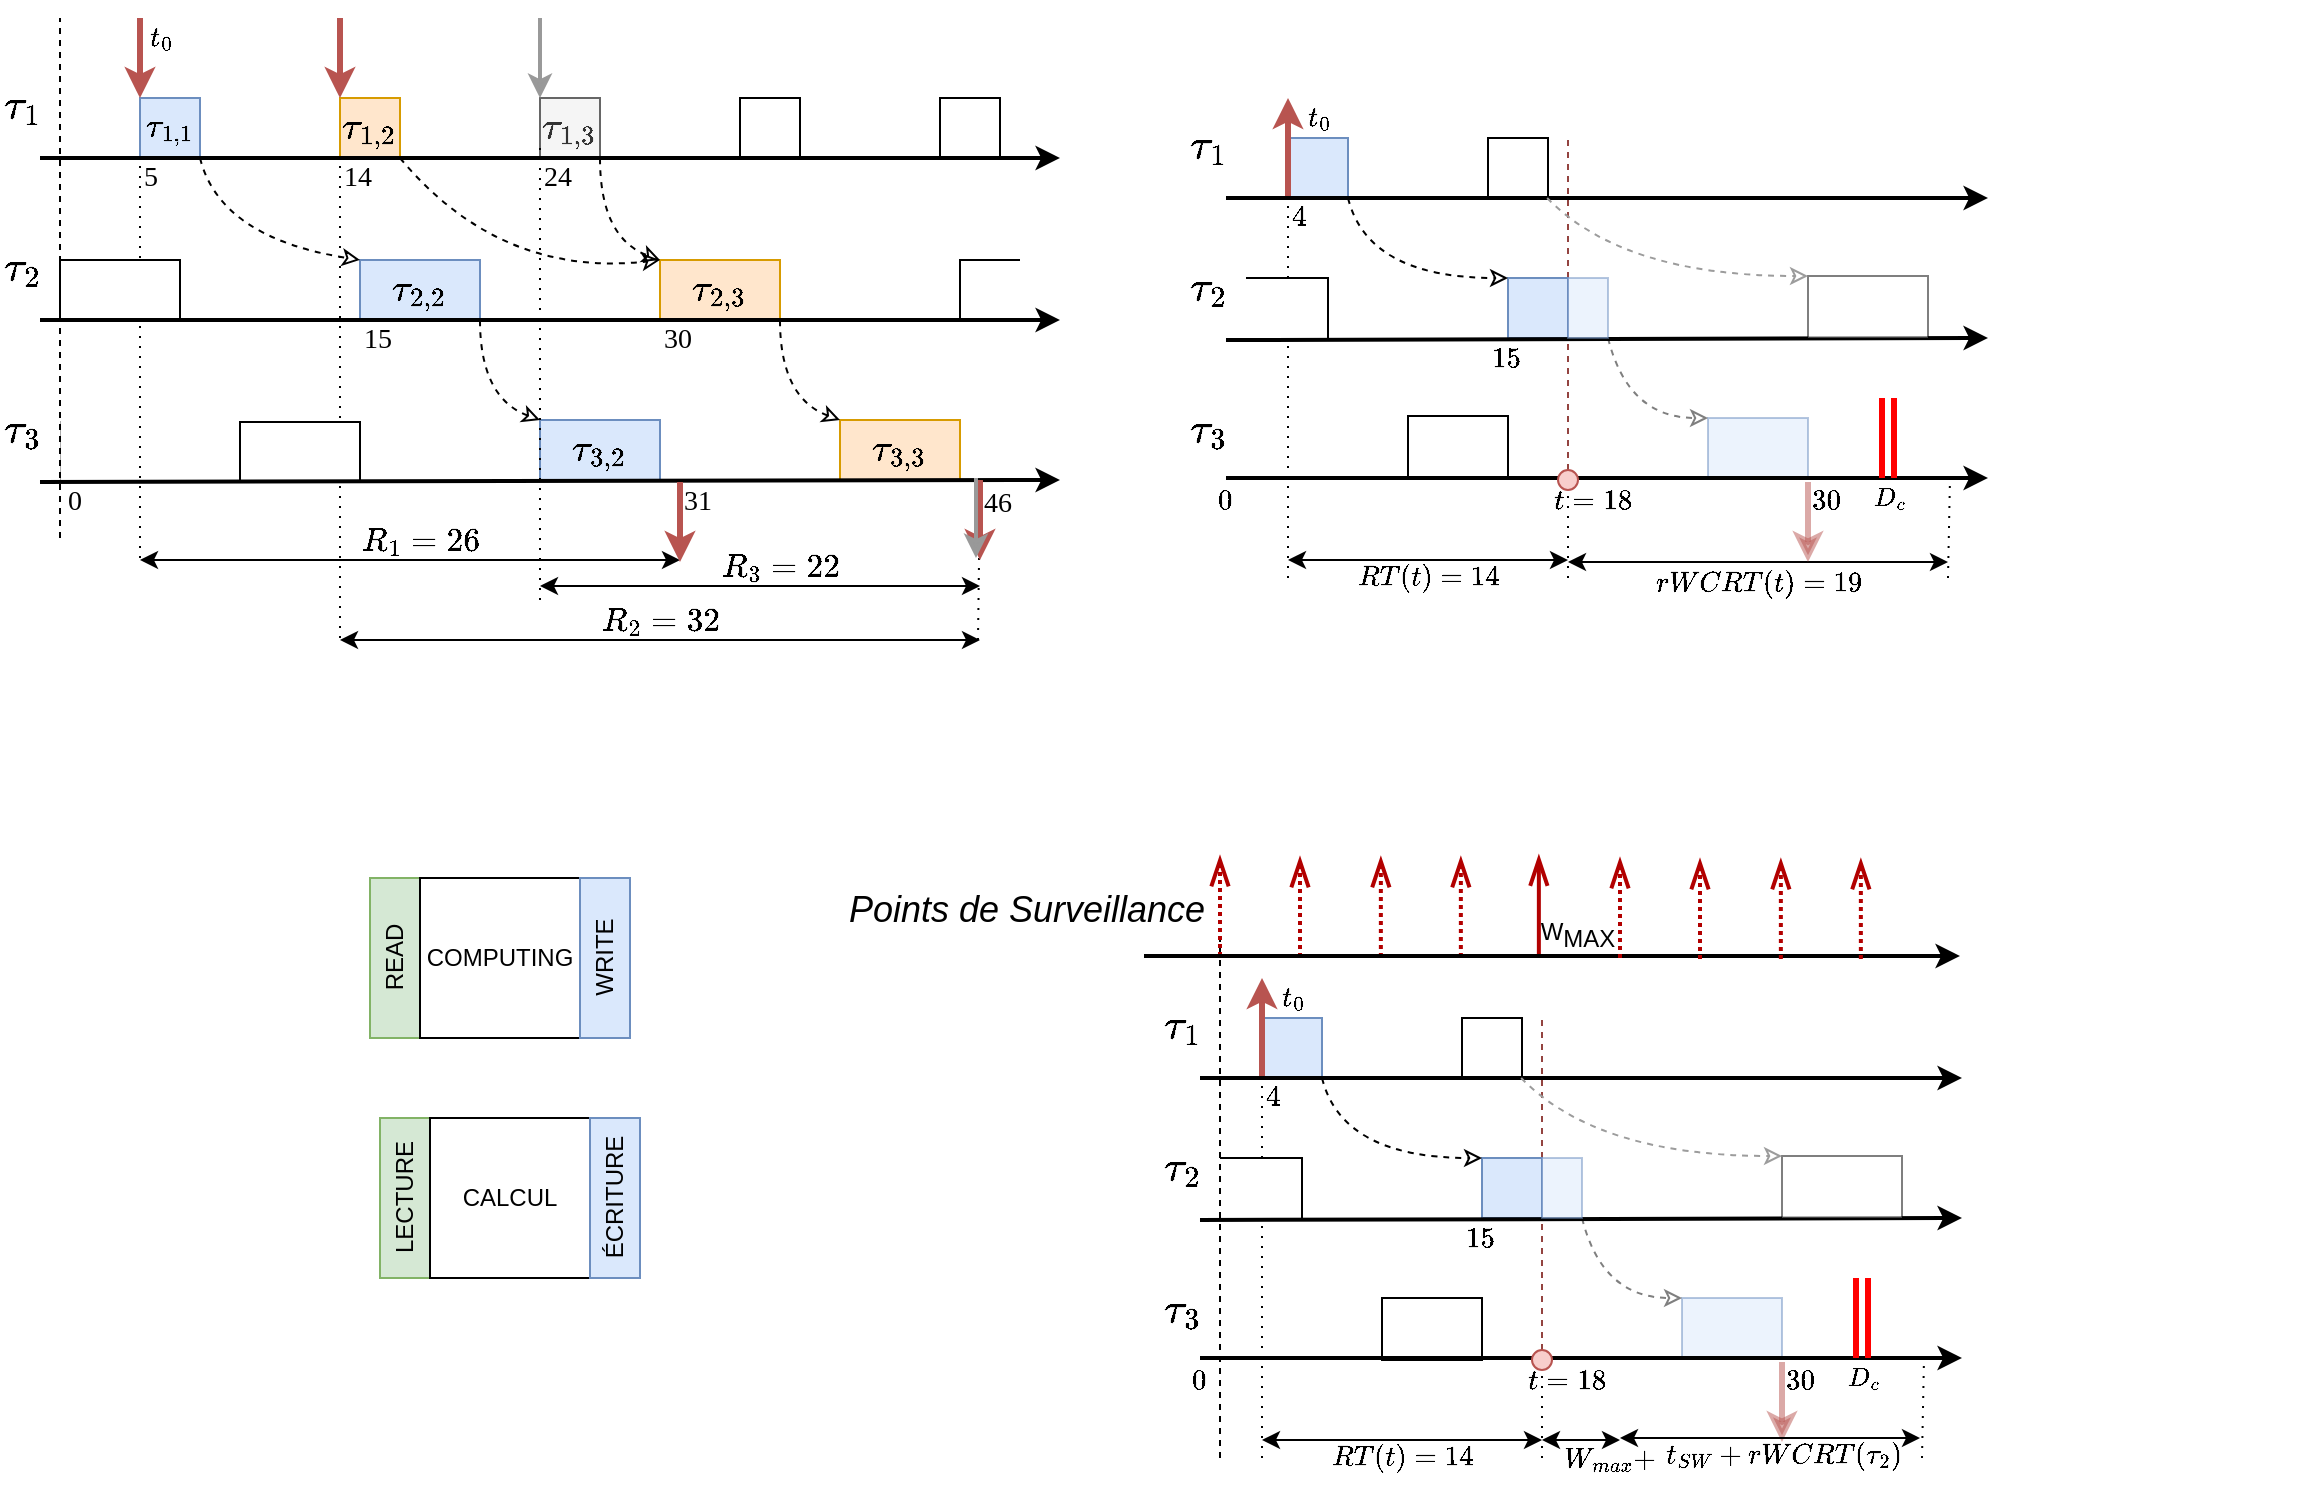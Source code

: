 <mxfile version="16.5.1" type="device" pages="2"><diagram id="xofjoCCBEPNqcsJnIepP" name="Chronogrammes-V2"><mxGraphModel dx="1102" dy="603" grid="1" gridSize="10" guides="1" tooltips="1" connect="1" arrows="1" fold="1" page="1" pageScale="1" pageWidth="1169" pageHeight="827" math="1" shadow="0"><root><mxCell id="7sj6scHsDRuw90ZD78GC-0"/><mxCell id="7sj6scHsDRuw90ZD78GC-1" parent="7sj6scHsDRuw90ZD78GC-0"/><mxCell id="7sj6scHsDRuw90ZD78GC-51" value="" style="endArrow=none;dashed=1;html=1;strokeWidth=1;fontSize=16;dashPattern=1 4;" parent="7sj6scHsDRuw90ZD78GC-1" edge="1"><mxGeometry width="50" height="50" relative="1" as="geometry"><mxPoint x="100" y="320" as="sourcePoint"/><mxPoint x="100" y="90" as="targetPoint"/></mxGeometry></mxCell><mxCell id="7sj6scHsDRuw90ZD78GC-57" value="" style="endArrow=none;dashed=1;html=1;strokeWidth=1;fontSize=16;dashPattern=1 4;" parent="7sj6scHsDRuw90ZD78GC-1" edge="1"><mxGeometry width="50" height="50" relative="1" as="geometry"><mxPoint x="200" y="360" as="sourcePoint"/><mxPoint x="200" y="90" as="targetPoint"/></mxGeometry></mxCell><mxCell id="7sj6scHsDRuw90ZD78GC-72" value="" style="endArrow=none;dashed=1;html=1;strokeWidth=1;fontSize=16;entryX=0;entryY=0;entryDx=0;entryDy=0;dashPattern=1 4;" parent="7sj6scHsDRuw90ZD78GC-1" target="7sj6scHsDRuw90ZD78GC-69" edge="1"><mxGeometry width="50" height="50" relative="1" as="geometry"><mxPoint x="519" y="361" as="sourcePoint"/><mxPoint x="210" y="61" as="targetPoint"/></mxGeometry></mxCell><mxCell id="7sj6scHsDRuw90ZD78GC-19" value="" style="rounded=0;whiteSpace=wrap;html=1;fontSize=16;" parent="7sj6scHsDRuw90ZD78GC-1" vertex="1"><mxGeometry x="40" y="252" width="20" height="30" as="geometry"/></mxCell><mxCell id="7sj6scHsDRuw90ZD78GC-23" value="" style="rounded=0;whiteSpace=wrap;html=1;fontSize=16;strokeColor=none;" parent="7sj6scHsDRuw90ZD78GC-1" vertex="1"><mxGeometry x="39" y="237" width="21.33" height="64" as="geometry"/></mxCell><mxCell id="7sj6scHsDRuw90ZD78GC-5" value="$$\tau_1$$&amp;nbsp;" style="text;html=1;strokeColor=none;fillColor=none;align=left;verticalAlign=middle;whiteSpace=wrap;rounded=0;fontSize=18;spacing=2;" parent="7sj6scHsDRuw90ZD78GC-1" vertex="1"><mxGeometry x="30" y="90" width="30" height="30" as="geometry"/></mxCell><mxCell id="7sj6scHsDRuw90ZD78GC-8" value="$$\tau_2$$&amp;nbsp;" style="text;html=1;strokeColor=none;fillColor=none;align=left;verticalAlign=middle;whiteSpace=wrap;rounded=0;fontSize=18;spacing=2;" parent="7sj6scHsDRuw90ZD78GC-1" vertex="1"><mxGeometry x="30" y="171" width="30" height="30" as="geometry"/></mxCell><mxCell id="7sj6scHsDRuw90ZD78GC-9" value="$$\tau_3$$&amp;nbsp;" style="text;html=1;strokeColor=none;fillColor=none;align=left;verticalAlign=middle;whiteSpace=wrap;rounded=0;fontSize=18;spacing=2;" parent="7sj6scHsDRuw90ZD78GC-1" vertex="1"><mxGeometry x="30" y="252" width="30" height="30" as="geometry"/></mxCell><mxCell id="7sj6scHsDRuw90ZD78GC-11" value="$$\tau_{1,1}$$" style="rounded=0;whiteSpace=wrap;html=1;fontSize=14;fillColor=#dae8fc;strokeColor=#6c8ebf;" parent="7sj6scHsDRuw90ZD78GC-1" vertex="1"><mxGeometry x="100" y="90" width="30" height="30" as="geometry"/></mxCell><mxCell id="7sj6scHsDRuw90ZD78GC-12" value="$$\tau_{1,2}$$" style="rounded=0;whiteSpace=wrap;html=1;fontSize=16;fillColor=#ffe6cc;strokeColor=#d79b00;" parent="7sj6scHsDRuw90ZD78GC-1" vertex="1"><mxGeometry x="200" y="90" width="30" height="30" as="geometry"/></mxCell><mxCell id="7sj6scHsDRuw90ZD78GC-13" value="$$\tau_{1,3}$$" style="rounded=0;whiteSpace=wrap;html=1;fontSize=16;fillColor=#f5f5f5;strokeColor=#666666;fontColor=#333333;" parent="7sj6scHsDRuw90ZD78GC-1" vertex="1"><mxGeometry x="300" y="90" width="30" height="30" as="geometry"/></mxCell><mxCell id="7sj6scHsDRuw90ZD78GC-14" value="" style="rounded=0;whiteSpace=wrap;html=1;fontSize=16;" parent="7sj6scHsDRuw90ZD78GC-1" vertex="1"><mxGeometry x="400" y="90" width="30" height="30" as="geometry"/></mxCell><mxCell id="7sj6scHsDRuw90ZD78GC-15" value="" style="rounded=0;whiteSpace=wrap;html=1;fontSize=16;" parent="7sj6scHsDRuw90ZD78GC-1" vertex="1"><mxGeometry x="60" y="171" width="60" height="30" as="geometry"/></mxCell><mxCell id="7sj6scHsDRuw90ZD78GC-16" value="&lt;span&gt;$$\tau_{2,2}$$&lt;/span&gt;" style="rounded=0;whiteSpace=wrap;html=1;fontSize=16;fillColor=#dae8fc;strokeColor=#6c8ebf;" parent="7sj6scHsDRuw90ZD78GC-1" vertex="1"><mxGeometry x="210" y="171" width="60" height="30" as="geometry"/></mxCell><mxCell id="7sj6scHsDRuw90ZD78GC-17" value="$$\tau_{2,3}$$" style="rounded=0;whiteSpace=wrap;html=1;fontSize=16;fillColor=#ffe6cc;strokeColor=#d79b00;" parent="7sj6scHsDRuw90ZD78GC-1" vertex="1"><mxGeometry x="360" y="171" width="60" height="30" as="geometry"/></mxCell><mxCell id="7sj6scHsDRuw90ZD78GC-18" value="" style="rounded=0;whiteSpace=wrap;html=1;fontSize=16;" parent="7sj6scHsDRuw90ZD78GC-1" vertex="1"><mxGeometry x="510" y="171" width="50" height="30" as="geometry"/></mxCell><mxCell id="7sj6scHsDRuw90ZD78GC-20" value="" style="rounded=0;whiteSpace=wrap;html=1;fontSize=16;" parent="7sj6scHsDRuw90ZD78GC-1" vertex="1"><mxGeometry x="150" y="252" width="60" height="30" as="geometry"/></mxCell><mxCell id="7sj6scHsDRuw90ZD78GC-21" value="&lt;span&gt;$$\tau_{3,2}$$&lt;/span&gt;" style="rounded=0;whiteSpace=wrap;html=1;fontSize=16;fillColor=#dae8fc;strokeColor=#6c8ebf;" parent="7sj6scHsDRuw90ZD78GC-1" vertex="1"><mxGeometry x="300" y="251" width="60" height="30" as="geometry"/></mxCell><mxCell id="7sj6scHsDRuw90ZD78GC-22" value="$$\tau_{3,3}$$" style="rounded=0;whiteSpace=wrap;html=1;fontSize=16;fillColor=#ffe6cc;strokeColor=#d79b00;" parent="7sj6scHsDRuw90ZD78GC-1" vertex="1"><mxGeometry x="450" y="251" width="60" height="30" as="geometry"/></mxCell><mxCell id="7sj6scHsDRuw90ZD78GC-25" value="" style="rounded=0;whiteSpace=wrap;html=1;fontSize=16;" parent="7sj6scHsDRuw90ZD78GC-1" vertex="1"><mxGeometry x="500" y="90" width="30" height="30" as="geometry"/></mxCell><mxCell id="7sj6scHsDRuw90ZD78GC-4" value="" style="endArrow=classic;html=1;strokeWidth=2;" parent="7sj6scHsDRuw90ZD78GC-1" edge="1"><mxGeometry width="50" height="50" relative="1" as="geometry"><mxPoint x="50" y="282" as="sourcePoint"/><mxPoint x="560" y="281" as="targetPoint"/></mxGeometry></mxCell><mxCell id="7sj6scHsDRuw90ZD78GC-37" value="$$t_0$$" style="endArrow=classic;html=1;strokeWidth=3;fontSize=14;entryX=0;entryY=0;entryDx=0;entryDy=0;fillColor=#f8cecc;strokeColor=#b85450;labelBackgroundColor=none;fontFamily=Lucida Console;" parent="7sj6scHsDRuw90ZD78GC-1" edge="1"><mxGeometry x="-0.5" y="10" width="50" height="50" relative="1" as="geometry"><mxPoint x="100" y="50" as="sourcePoint"/><mxPoint x="100" y="90" as="targetPoint"/><mxPoint as="offset"/></mxGeometry></mxCell><mxCell id="7sj6scHsDRuw90ZD78GC-40" value="" style="endArrow=classic;dashed=1;html=1;strokeWidth=1;fontSize=16;endFill=0;exitX=1;exitY=1;exitDx=0;exitDy=0;entryX=0;entryY=0;entryDx=0;entryDy=0;curved=1;" parent="7sj6scHsDRuw90ZD78GC-1" source="7sj6scHsDRuw90ZD78GC-11" target="7sj6scHsDRuw90ZD78GC-16" edge="1"><mxGeometry width="50" height="50" relative="1" as="geometry"><mxPoint x="275" y="140.0" as="sourcePoint"/><mxPoint x="305" y="230.0" as="targetPoint"/><Array as="points"><mxPoint x="140" y="160"/></Array></mxGeometry></mxCell><mxCell id="7sj6scHsDRuw90ZD78GC-41" value="" style="endArrow=classic;dashed=1;html=1;strokeWidth=1;fontSize=16;endFill=0;entryX=0;entryY=0;entryDx=0;entryDy=0;curved=1;exitX=1;exitY=1;exitDx=0;exitDy=0;" parent="7sj6scHsDRuw90ZD78GC-1" source="7sj6scHsDRuw90ZD78GC-16" target="7sj6scHsDRuw90ZD78GC-21" edge="1"><mxGeometry width="50" height="50" relative="1" as="geometry"><mxPoint x="270" y="221" as="sourcePoint"/><mxPoint x="405" y="331.0" as="targetPoint"/><Array as="points"><mxPoint x="270" y="240"/></Array></mxGeometry></mxCell><mxCell id="7sj6scHsDRuw90ZD78GC-47" value="" style="endArrow=classic;dashed=1;html=1;strokeWidth=1;fontSize=16;endFill=0;entryX=0;entryY=0;entryDx=0;entryDy=0;curved=1;exitX=1;exitY=1;exitDx=0;exitDy=0;" parent="7sj6scHsDRuw90ZD78GC-1" source="7sj6scHsDRuw90ZD78GC-12" target="7sj6scHsDRuw90ZD78GC-17" edge="1"><mxGeometry width="50" height="50" relative="1" as="geometry"><mxPoint x="230" y="120" as="sourcePoint"/><mxPoint x="220" y="220.0" as="targetPoint"/><Array as="points"><mxPoint x="280" y="180"/></Array></mxGeometry></mxCell><mxCell id="7sj6scHsDRuw90ZD78GC-33" value="" style="rounded=0;whiteSpace=wrap;html=1;fontSize=16;strokeColor=none;" parent="7sj6scHsDRuw90ZD78GC-1" vertex="1"><mxGeometry x="540" y="161" width="32" height="50" as="geometry"/></mxCell><mxCell id="7sj6scHsDRuw90ZD78GC-2" value="" style="endArrow=classic;html=1;strokeWidth=2;" parent="7sj6scHsDRuw90ZD78GC-1" edge="1"><mxGeometry width="50" height="50" relative="1" as="geometry"><mxPoint x="50" y="120" as="sourcePoint"/><mxPoint x="560" y="120" as="targetPoint"/></mxGeometry></mxCell><mxCell id="7sj6scHsDRuw90ZD78GC-48" value="" style="endArrow=classic;dashed=1;html=1;strokeWidth=1;fontSize=16;endFill=0;curved=1;exitX=1;exitY=1;exitDx=0;exitDy=0;entryX=0;entryY=0;entryDx=0;entryDy=0;" parent="7sj6scHsDRuw90ZD78GC-1" source="7sj6scHsDRuw90ZD78GC-13" target="7sj6scHsDRuw90ZD78GC-17" edge="1"><mxGeometry width="50" height="50" relative="1" as="geometry"><mxPoint x="240" y="130.0" as="sourcePoint"/><mxPoint x="360" y="210" as="targetPoint"/><Array as="points"><mxPoint x="330" y="160"/></Array></mxGeometry></mxCell><mxCell id="7sj6scHsDRuw90ZD78GC-49" value="" style="endArrow=classic;dashed=1;html=1;strokeWidth=1;fontSize=16;endFill=0;entryX=0;entryY=0;entryDx=0;entryDy=0;curved=1;exitX=1;exitY=1;exitDx=0;exitDy=0;" parent="7sj6scHsDRuw90ZD78GC-1" source="7sj6scHsDRuw90ZD78GC-17" target="7sj6scHsDRuw90ZD78GC-22" edge="1"><mxGeometry width="50" height="50" relative="1" as="geometry"><mxPoint x="280" y="231.0" as="sourcePoint"/><mxPoint x="320" y="320.0" as="targetPoint"/><Array as="points"><mxPoint x="420" y="240"/></Array></mxGeometry></mxCell><mxCell id="7sj6scHsDRuw90ZD78GC-50" value="" style="endArrow=none;html=1;strokeWidth=1;fontSize=16;dashed=1;" parent="7sj6scHsDRuw90ZD78GC-1" edge="1"><mxGeometry width="50" height="50" relative="1" as="geometry"><mxPoint x="60" y="310" as="sourcePoint"/><mxPoint x="60" y="50" as="targetPoint"/></mxGeometry></mxCell><mxCell id="7sj6scHsDRuw90ZD78GC-52" value="0" style="text;html=1;strokeColor=none;fillColor=none;align=left;verticalAlign=middle;whiteSpace=wrap;rounded=0;fontSize=14;fontFamily=Lucida Console;" parent="7sj6scHsDRuw90ZD78GC-1" vertex="1"><mxGeometry x="62" y="282" width="20" height="20" as="geometry"/></mxCell><mxCell id="7sj6scHsDRuw90ZD78GC-54" value="" style="endArrow=classic;startArrow=classic;html=1;strokeWidth=1;fontSize=16;" parent="7sj6scHsDRuw90ZD78GC-1" edge="1"><mxGeometry width="50" height="50" relative="1" as="geometry"><mxPoint x="100" y="321" as="sourcePoint"/><mxPoint x="370" y="321" as="targetPoint"/></mxGeometry></mxCell><mxCell id="7sj6scHsDRuw90ZD78GC-56" value="$$R_1 = 26$$" style="edgeLabel;html=1;align=center;verticalAlign=middle;resizable=0;points=[];fontSize=14;labelBackgroundColor=none;" parent="7sj6scHsDRuw90ZD78GC-54" vertex="1" connectable="0"><mxGeometry x="-0.235" y="2" relative="1" as="geometry"><mxPoint x="36.67" y="-8" as="offset"/></mxGeometry></mxCell><mxCell id="7sj6scHsDRuw90ZD78GC-59" value="" style="endArrow=classic;startArrow=classic;html=1;strokeWidth=1;fontSize=16;" parent="7sj6scHsDRuw90ZD78GC-1" edge="1"><mxGeometry width="50" height="50" relative="1" as="geometry"><mxPoint x="200" y="361" as="sourcePoint"/><mxPoint x="520" y="361" as="targetPoint"/></mxGeometry></mxCell><mxCell id="7sj6scHsDRuw90ZD78GC-60" value="$$R_2 = 32$$" style="edgeLabel;html=1;align=center;verticalAlign=middle;resizable=0;points=[];fontSize=14;labelBackgroundColor=none;" parent="7sj6scHsDRuw90ZD78GC-59" vertex="1" connectable="0"><mxGeometry x="-0.235" y="2" relative="1" as="geometry"><mxPoint x="37.5" y="-8" as="offset"/></mxGeometry></mxCell><mxCell id="7sj6scHsDRuw90ZD78GC-62" value="&lt;br&gt;" style="endArrow=classic;html=1;strokeWidth=3;fontSize=16;entryX=0;entryY=0;entryDx=0;entryDy=0;fillColor=#f8cecc;strokeColor=#b85450;labelBackgroundColor=none;" parent="7sj6scHsDRuw90ZD78GC-1" edge="1"><mxGeometry x="-0.5" y="10" width="50" height="50" relative="1" as="geometry"><mxPoint x="200" y="50" as="sourcePoint"/><mxPoint x="200" y="90" as="targetPoint"/><mxPoint as="offset"/></mxGeometry></mxCell><mxCell id="7sj6scHsDRuw90ZD78GC-63" value="&lt;br&gt;" style="endArrow=classic;html=1;strokeWidth=2;fontSize=16;entryX=0;entryY=0;entryDx=0;entryDy=0;fillColor=#f8cecc;strokeColor=#999999;labelBackgroundColor=none;" parent="7sj6scHsDRuw90ZD78GC-1" edge="1"><mxGeometry x="-0.5" y="10" width="50" height="50" relative="1" as="geometry"><mxPoint x="300" y="50" as="sourcePoint"/><mxPoint x="300" y="90" as="targetPoint"/><mxPoint as="offset"/></mxGeometry></mxCell><mxCell id="7sj6scHsDRuw90ZD78GC-66" value="5" style="text;html=1;strokeColor=none;fillColor=none;align=left;verticalAlign=middle;whiteSpace=wrap;rounded=0;fontSize=14;fontFamily=Lucida Console;" parent="7sj6scHsDRuw90ZD78GC-1" vertex="1"><mxGeometry x="100" y="120" width="20" height="20" as="geometry"/></mxCell><mxCell id="7sj6scHsDRuw90ZD78GC-67" value="14" style="text;html=1;strokeColor=none;fillColor=none;align=left;verticalAlign=middle;whiteSpace=wrap;rounded=0;fontSize=14;fontFamily=Lucida Console;" parent="7sj6scHsDRuw90ZD78GC-1" vertex="1"><mxGeometry x="200" y="120" width="20" height="20" as="geometry"/></mxCell><mxCell id="7sj6scHsDRuw90ZD78GC-70" value="15" style="text;html=1;strokeColor=none;fillColor=none;align=left;verticalAlign=middle;whiteSpace=wrap;rounded=0;fontSize=14;fontFamily=Lucida Console;" parent="7sj6scHsDRuw90ZD78GC-1" vertex="1"><mxGeometry x="210" y="201" width="20" height="20" as="geometry"/></mxCell><mxCell id="7sj6scHsDRuw90ZD78GC-71" value="30" style="text;html=1;strokeColor=none;fillColor=none;align=left;verticalAlign=middle;whiteSpace=wrap;rounded=0;fontSize=14;fontFamily=Lucida Console;" parent="7sj6scHsDRuw90ZD78GC-1" vertex="1"><mxGeometry x="360" y="201" width="20" height="20" as="geometry"/></mxCell><mxCell id="7sj6scHsDRuw90ZD78GC-73" value="" style="group;fontSize=14;fontFamily=Times New Roman;" parent="7sj6scHsDRuw90ZD78GC-1" vertex="1" connectable="0"><mxGeometry x="520" y="281" width="20" height="40" as="geometry"/></mxCell><mxCell id="7sj6scHsDRuw90ZD78GC-58" value="" style="endArrow=classic;html=1;strokeWidth=3;fontSize=16;entryX=0;entryY=0;entryDx=0;entryDy=0;fillColor=#f8cecc;strokeColor=#b85450;" parent="7sj6scHsDRuw90ZD78GC-73" edge="1"><mxGeometry width="50" height="50" relative="1" as="geometry"><mxPoint as="sourcePoint"/><mxPoint y="40" as="targetPoint"/></mxGeometry></mxCell><mxCell id="7sj6scHsDRuw90ZD78GC-69" value="46" style="text;html=1;strokeColor=none;fillColor=none;align=left;verticalAlign=middle;whiteSpace=wrap;rounded=0;fontSize=14;fontFamily=Lucida Console;" parent="7sj6scHsDRuw90ZD78GC-73" vertex="1"><mxGeometry y="2" width="20" height="20" as="geometry"/></mxCell><mxCell id="7sj6scHsDRuw90ZD78GC-74" value="" style="group" parent="7sj6scHsDRuw90ZD78GC-1" vertex="1" connectable="0"><mxGeometry x="370" y="282" width="20" height="40" as="geometry"/></mxCell><mxCell id="7sj6scHsDRuw90ZD78GC-53" value="" style="endArrow=classic;html=1;strokeWidth=3;fontSize=16;entryX=0;entryY=0;entryDx=0;entryDy=0;fillColor=#f8cecc;strokeColor=#b85450;" parent="7sj6scHsDRuw90ZD78GC-74" edge="1"><mxGeometry width="50" height="50" relative="1" as="geometry"><mxPoint as="sourcePoint"/><mxPoint y="40" as="targetPoint"/></mxGeometry></mxCell><mxCell id="7sj6scHsDRuw90ZD78GC-68" value="31" style="text;html=1;strokeColor=none;fillColor=none;align=left;verticalAlign=middle;whiteSpace=wrap;rounded=0;fontSize=14;fontFamily=Lucida Console;" parent="7sj6scHsDRuw90ZD78GC-74" vertex="1"><mxGeometry width="20" height="20" as="geometry"/></mxCell><mxCell id="7sj6scHsDRuw90ZD78GC-3" value="" style="endArrow=classic;html=1;strokeWidth=2;" parent="7sj6scHsDRuw90ZD78GC-1" edge="1"><mxGeometry width="50" height="50" relative="1" as="geometry"><mxPoint x="50" y="201" as="sourcePoint"/><mxPoint x="560" y="201" as="targetPoint"/></mxGeometry></mxCell><mxCell id="XHjRfJZVs2IqEE9COL6j-33" value="" style="endArrow=classic;startArrow=classic;html=1;strokeWidth=1;fontSize=16;" parent="7sj6scHsDRuw90ZD78GC-1" edge="1"><mxGeometry width="50" height="50" relative="1" as="geometry"><mxPoint x="814" y="322" as="sourcePoint"/><mxPoint x="1004" y="322" as="targetPoint"/></mxGeometry></mxCell><mxCell id="fMZkh8mgdNB6zT3kCR7W-0" value="&lt;br&gt;" style="endArrow=classic;html=1;strokeWidth=2;fontSize=16;fillColor=#f8cecc;strokeColor=#999999;labelBackgroundColor=none;" parent="7sj6scHsDRuw90ZD78GC-1" edge="1"><mxGeometry x="-0.5" y="10" width="50" height="50" relative="1" as="geometry"><mxPoint x="518" y="280" as="sourcePoint"/><mxPoint x="518" y="320" as="targetPoint"/><mxPoint as="offset"/></mxGeometry></mxCell><mxCell id="fMZkh8mgdNB6zT3kCR7W-1" value="" style="endArrow=classic;startArrow=classic;html=1;strokeWidth=1;fontSize=16;" parent="7sj6scHsDRuw90ZD78GC-1" edge="1"><mxGeometry width="50" height="50" relative="1" as="geometry"><mxPoint x="300" y="334" as="sourcePoint"/><mxPoint x="520" y="334" as="targetPoint"/></mxGeometry></mxCell><mxCell id="fMZkh8mgdNB6zT3kCR7W-2" value="$$R_3 = 22$$" style="edgeLabel;html=1;align=center;verticalAlign=middle;resizable=0;points=[];fontSize=14;labelBackgroundColor=none;" parent="fMZkh8mgdNB6zT3kCR7W-1" vertex="1" connectable="0"><mxGeometry x="-0.235" y="2" relative="1" as="geometry"><mxPoint x="35.83" y="-8" as="offset"/></mxGeometry></mxCell><mxCell id="fMZkh8mgdNB6zT3kCR7W-3" value="" style="endArrow=none;dashed=1;html=1;strokeWidth=1;fontSize=16;dashPattern=1 4;" parent="7sj6scHsDRuw90ZD78GC-1" edge="1"><mxGeometry width="50" height="50" relative="1" as="geometry"><mxPoint x="300" y="341" as="sourcePoint"/><mxPoint x="300" y="111" as="targetPoint"/></mxGeometry></mxCell><mxCell id="fMZkh8mgdNB6zT3kCR7W-4" value="24" style="text;html=1;strokeColor=none;fillColor=none;align=left;verticalAlign=middle;whiteSpace=wrap;rounded=0;fontSize=14;fontFamily=Lucida Console;" parent="7sj6scHsDRuw90ZD78GC-1" vertex="1"><mxGeometry x="300" y="120" width="20" height="20" as="geometry"/></mxCell><mxCell id="IG5a6obFkbzOcujaewaR-1" value="READ" style="rounded=0;whiteSpace=wrap;html=1;horizontal=0;fillColor=#d5e8d4;strokeColor=#82b366;" parent="7sj6scHsDRuw90ZD78GC-1" vertex="1"><mxGeometry x="215" y="480" width="25" height="80" as="geometry"/></mxCell><mxCell id="IG5a6obFkbzOcujaewaR-2" value="COMPUTING" style="rounded=0;whiteSpace=wrap;html=1;" parent="7sj6scHsDRuw90ZD78GC-1" vertex="1"><mxGeometry x="240" y="480" width="80" height="80" as="geometry"/></mxCell><mxCell id="IG5a6obFkbzOcujaewaR-3" value="WRITE" style="rounded=0;whiteSpace=wrap;html=1;horizontal=0;fillColor=#dae8fc;strokeColor=#6c8ebf;" parent="7sj6scHsDRuw90ZD78GC-1" vertex="1"><mxGeometry x="320" y="480" width="25" height="80" as="geometry"/></mxCell><mxCell id="TYpDmmM9-SkEGr1PVFK3-0" value="" style="endArrow=none;dashed=1;html=1;strokeWidth=1;fontSize=16;dashPattern=1 4;" parent="7sj6scHsDRuw90ZD78GC-1" edge="1"><mxGeometry width="50" height="50" relative="1" as="geometry"><mxPoint x="661" y="770" as="sourcePoint"/><mxPoint x="661" y="550" as="targetPoint"/></mxGeometry></mxCell><mxCell id="TYpDmmM9-SkEGr1PVFK3-1" value="" style="rounded=0;whiteSpace=wrap;html=1;fontSize=16;" parent="7sj6scHsDRuw90ZD78GC-1" vertex="1"><mxGeometry x="621" y="620" width="60" height="31" as="geometry"/></mxCell><mxCell id="TYpDmmM9-SkEGr1PVFK3-2" value="" style="rounded=0;whiteSpace=wrap;html=1;fontSize=16;strokeColor=none;" parent="7sj6scHsDRuw90ZD78GC-1" vertex="1"><mxGeometry x="608" y="611" width="32" height="50" as="geometry"/></mxCell><mxCell id="TYpDmmM9-SkEGr1PVFK3-3" value="" style="endArrow=none;dashed=1;html=1;strokeWidth=1;fontSize=16;fillColor=#f8cecc;strokeColor=#944440;" parent="7sj6scHsDRuw90ZD78GC-1" source="TYpDmmM9-SkEGr1PVFK3-30" edge="1"><mxGeometry width="50" height="50" relative="1" as="geometry"><mxPoint x="801" y="790" as="sourcePoint"/><mxPoint x="801" y="550" as="targetPoint"/></mxGeometry></mxCell><mxCell id="TYpDmmM9-SkEGr1PVFK3-4" value="" style="endArrow=none;dashed=1;html=1;strokeWidth=1;fontSize=16;entryX=0;entryY=0;entryDx=0;entryDy=0;dashPattern=1 4;" parent="7sj6scHsDRuw90ZD78GC-1" edge="1"><mxGeometry width="50" height="50" relative="1" as="geometry"><mxPoint x="991" y="770" as="sourcePoint"/><mxPoint x="992" y="720" as="targetPoint"/></mxGeometry></mxCell><mxCell id="TYpDmmM9-SkEGr1PVFK3-5" value="$$\tau_1$$&amp;nbsp;" style="text;html=1;strokeColor=none;fillColor=none;align=left;verticalAlign=middle;whiteSpace=wrap;rounded=0;fontSize=18;spacing=2;" parent="7sj6scHsDRuw90ZD78GC-1" vertex="1"><mxGeometry x="610" y="550" width="30" height="30" as="geometry"/></mxCell><mxCell id="TYpDmmM9-SkEGr1PVFK3-6" value="$$\tau_2$$&amp;nbsp;" style="text;html=1;strokeColor=none;fillColor=none;align=left;verticalAlign=middle;whiteSpace=wrap;rounded=0;fontSize=18;spacing=2;" parent="7sj6scHsDRuw90ZD78GC-1" vertex="1"><mxGeometry x="610" y="621" width="30" height="30" as="geometry"/></mxCell><mxCell id="TYpDmmM9-SkEGr1PVFK3-7" value="$$\tau_3$$&amp;nbsp;" style="text;html=1;strokeColor=none;fillColor=none;align=left;verticalAlign=middle;whiteSpace=wrap;rounded=0;fontSize=18;spacing=2;" parent="7sj6scHsDRuw90ZD78GC-1" vertex="1"><mxGeometry x="610" y="692" width="30" height="30" as="geometry"/></mxCell><mxCell id="TYpDmmM9-SkEGr1PVFK3-8" value="" style="rounded=0;whiteSpace=wrap;html=1;fontSize=16;fillColor=#dae8fc;strokeColor=#6c8ebf;" parent="7sj6scHsDRuw90ZD78GC-1" vertex="1"><mxGeometry x="661" y="550" width="30" height="30" as="geometry"/></mxCell><mxCell id="TYpDmmM9-SkEGr1PVFK3-9" value="" style="rounded=0;whiteSpace=wrap;html=1;fontSize=16;strokeColor=#000000;fillColor=#ffffff;" parent="7sj6scHsDRuw90ZD78GC-1" vertex="1"><mxGeometry x="761" y="550" width="30" height="30" as="geometry"/></mxCell><mxCell id="TYpDmmM9-SkEGr1PVFK3-10" value="" style="rounded=0;whiteSpace=wrap;html=1;fontSize=16;fillColor=#dae8fc;strokeColor=#6c8ebf;" parent="7sj6scHsDRuw90ZD78GC-1" vertex="1"><mxGeometry x="771" y="620" width="30" height="30" as="geometry"/></mxCell><mxCell id="TYpDmmM9-SkEGr1PVFK3-11" value="" style="rounded=0;whiteSpace=wrap;html=1;fontSize=16;" parent="7sj6scHsDRuw90ZD78GC-1" vertex="1"><mxGeometry x="721" y="690" width="50" height="31" as="geometry"/></mxCell><mxCell id="TYpDmmM9-SkEGr1PVFK3-12" value="" style="rounded=0;whiteSpace=wrap;html=1;fontSize=16;fillColor=#dae8fc;strokeColor=#6c8ebf;opacity=50;" parent="7sj6scHsDRuw90ZD78GC-1" vertex="1"><mxGeometry x="871" y="690" width="50" height="30" as="geometry"/></mxCell><mxCell id="TYpDmmM9-SkEGr1PVFK3-13" value="" style="endArrow=classic;html=1;strokeWidth=2;" parent="7sj6scHsDRuw90ZD78GC-1" edge="1"><mxGeometry width="50" height="50" relative="1" as="geometry"><mxPoint x="630" y="720" as="sourcePoint"/><mxPoint x="1011" y="720" as="targetPoint"/></mxGeometry></mxCell><mxCell id="TYpDmmM9-SkEGr1PVFK3-14" value="$$t_0$$" style="endArrow=classic;html=1;strokeWidth=3;fontSize=14;fillColor=#f8cecc;strokeColor=#b85450;labelBackgroundColor=none;fontFamily=Lucida Console;exitX=0;exitY=1;exitDx=0;exitDy=0;" parent="7sj6scHsDRuw90ZD78GC-1" source="TYpDmmM9-SkEGr1PVFK3-8" edge="1"><mxGeometry x="0.6" y="-15" width="50" height="50" relative="1" as="geometry"><mxPoint x="661" y="510" as="sourcePoint"/><mxPoint x="661" y="530" as="targetPoint"/><mxPoint as="offset"/></mxGeometry></mxCell><mxCell id="TYpDmmM9-SkEGr1PVFK3-15" value="" style="endArrow=classic;dashed=1;html=1;strokeWidth=1;fontSize=16;endFill=0;exitX=1;exitY=1;exitDx=0;exitDy=0;entryX=0;entryY=0;entryDx=0;entryDy=0;curved=1;" parent="7sj6scHsDRuw90ZD78GC-1" source="TYpDmmM9-SkEGr1PVFK3-8" target="TYpDmmM9-SkEGr1PVFK3-10" edge="1"><mxGeometry width="50" height="50" relative="1" as="geometry"><mxPoint x="836" y="600.0" as="sourcePoint"/><mxPoint x="866" y="690.0" as="targetPoint"/><Array as="points"><mxPoint x="701" y="620"/></Array></mxGeometry></mxCell><mxCell id="TYpDmmM9-SkEGr1PVFK3-16" value="" style="endArrow=classic;dashed=1;html=1;strokeWidth=1;fontSize=16;endFill=0;entryX=0;entryY=0;entryDx=0;entryDy=0;curved=1;exitX=1;exitY=1;exitDx=0;exitDy=0;opacity=50;" parent="7sj6scHsDRuw90ZD78GC-1" source="TYpDmmM9-SkEGr1PVFK3-32" target="TYpDmmM9-SkEGr1PVFK3-12" edge="1"><mxGeometry width="50" height="50" relative="1" as="geometry"><mxPoint x="831" y="671" as="sourcePoint"/><mxPoint x="966" y="781.0" as="targetPoint"/><Array as="points"><mxPoint x="831" y="690"/></Array></mxGeometry></mxCell><mxCell id="TYpDmmM9-SkEGr1PVFK3-17" value="" style="endArrow=classic;html=1;strokeWidth=2;" parent="7sj6scHsDRuw90ZD78GC-1" edge="1"><mxGeometry width="50" height="50" relative="1" as="geometry"><mxPoint x="630" y="580" as="sourcePoint"/><mxPoint x="1011" y="580" as="targetPoint"/></mxGeometry></mxCell><mxCell id="TYpDmmM9-SkEGr1PVFK3-18" value="" style="endArrow=none;html=1;strokeWidth=1;fontSize=16;dashed=1;" parent="7sj6scHsDRuw90ZD78GC-1" edge="1"><mxGeometry width="50" height="50" relative="1" as="geometry"><mxPoint x="640" y="770" as="sourcePoint"/><mxPoint x="640" y="510" as="targetPoint"/></mxGeometry></mxCell><mxCell id="TYpDmmM9-SkEGr1PVFK3-19" value="$$0$$" style="text;html=1;strokeColor=none;fillColor=none;align=center;verticalAlign=middle;whiteSpace=wrap;rounded=0;fontSize=14;fontFamily=Lucida Console;" parent="7sj6scHsDRuw90ZD78GC-1" vertex="1"><mxGeometry x="620" y="722" width="20" height="20" as="geometry"/></mxCell><mxCell id="TYpDmmM9-SkEGr1PVFK3-20" value="" style="endArrow=classic;startArrow=classic;html=1;strokeWidth=1;fontSize=16;" parent="7sj6scHsDRuw90ZD78GC-1" edge="1"><mxGeometry width="50" height="50" relative="1" as="geometry"><mxPoint x="661" y="761" as="sourcePoint"/><mxPoint x="801" y="761" as="targetPoint"/></mxGeometry></mxCell><mxCell id="TYpDmmM9-SkEGr1PVFK3-21" value="$$RT(t) = 14$$" style="edgeLabel;html=1;align=center;verticalAlign=middle;resizable=0;points=[];fontSize=12;labelBackgroundColor=none;" parent="TYpDmmM9-SkEGr1PVFK3-20" vertex="1" connectable="0"><mxGeometry x="-0.235" y="2" relative="1" as="geometry"><mxPoint x="16.29" y="11" as="offset"/></mxGeometry></mxCell><mxCell id="TYpDmmM9-SkEGr1PVFK3-22" value="" style="endArrow=classic;startArrow=classic;html=1;strokeWidth=1;fontSize=16;" parent="7sj6scHsDRuw90ZD78GC-1" edge="1"><mxGeometry width="50" height="50" relative="1" as="geometry"><mxPoint x="801" y="761" as="sourcePoint"/><mxPoint x="840" y="761" as="targetPoint"/></mxGeometry></mxCell><mxCell id="TYpDmmM9-SkEGr1PVFK3-23" value="$$W_{max} +$$" style="edgeLabel;html=1;align=center;verticalAlign=middle;resizable=0;points=[];fontSize=12;labelBackgroundColor=none;" parent="TYpDmmM9-SkEGr1PVFK3-22" vertex="1" connectable="0"><mxGeometry x="-0.235" y="2" relative="1" as="geometry"><mxPoint x="18" y="11" as="offset"/></mxGeometry></mxCell><mxCell id="TYpDmmM9-SkEGr1PVFK3-24" value="$$4$$" style="text;html=1;strokeColor=none;fillColor=none;align=left;verticalAlign=middle;whiteSpace=wrap;rounded=0;fontSize=14;fontFamily=Lucida Console;" parent="7sj6scHsDRuw90ZD78GC-1" vertex="1"><mxGeometry x="661" y="580" width="20" height="20" as="geometry"/></mxCell><mxCell id="TYpDmmM9-SkEGr1PVFK3-25" value="$$15$$" style="text;html=1;strokeColor=none;fillColor=none;align=left;verticalAlign=middle;whiteSpace=wrap;rounded=0;fontSize=14;fontFamily=Lucida Console;" parent="7sj6scHsDRuw90ZD78GC-1" vertex="1"><mxGeometry x="761" y="651" width="20" height="20" as="geometry"/></mxCell><mxCell id="TYpDmmM9-SkEGr1PVFK3-26" value="" style="group" parent="7sj6scHsDRuw90ZD78GC-1" vertex="1" connectable="0"><mxGeometry x="921" y="722" width="20" height="40" as="geometry"/></mxCell><mxCell id="TYpDmmM9-SkEGr1PVFK3-27" value="" style="endArrow=classic;html=1;strokeWidth=3;fontSize=16;entryX=0;entryY=0;entryDx=0;entryDy=0;fillColor=#f8cecc;strokeColor=#b85450;opacity=50;" parent="TYpDmmM9-SkEGr1PVFK3-26" edge="1"><mxGeometry width="50" height="50" relative="1" as="geometry"><mxPoint as="sourcePoint"/><mxPoint y="40" as="targetPoint"/></mxGeometry></mxCell><mxCell id="TYpDmmM9-SkEGr1PVFK3-28" value="$$30$$" style="text;html=1;strokeColor=none;fillColor=none;align=left;verticalAlign=middle;whiteSpace=wrap;rounded=0;fontSize=14;fontFamily=Lucida Console;" parent="TYpDmmM9-SkEGr1PVFK3-26" vertex="1"><mxGeometry width="20" height="20" as="geometry"/></mxCell><mxCell id="TYpDmmM9-SkEGr1PVFK3-29" value="" style="endArrow=classic;html=1;strokeWidth=2;" parent="7sj6scHsDRuw90ZD78GC-1" edge="1"><mxGeometry width="50" height="50" relative="1" as="geometry"><mxPoint x="630" y="651" as="sourcePoint"/><mxPoint x="1011" y="650" as="targetPoint"/></mxGeometry></mxCell><mxCell id="TYpDmmM9-SkEGr1PVFK3-30" value="" style="shape=ellipse;fillColor=#f8cecc;strokeColor=#b85450;html=1;sketch=0;fillWeight=2;hachureGap=-1;hachureAngle=-45;jiggle=0;disableMultiStroke=0;curveFitting=1;simplification=0;sketchStyle=rough;align=center;" parent="7sj6scHsDRuw90ZD78GC-1" vertex="1"><mxGeometry x="796" y="716" width="10" height="10" as="geometry"/></mxCell><mxCell id="TYpDmmM9-SkEGr1PVFK3-31" value="" style="endArrow=none;dashed=1;html=1;strokeWidth=1;fontSize=16;dashPattern=1 4;" parent="7sj6scHsDRuw90ZD78GC-1" target="TYpDmmM9-SkEGr1PVFK3-30" edge="1"><mxGeometry width="50" height="50" relative="1" as="geometry"><mxPoint x="801" y="770" as="sourcePoint"/><mxPoint x="801" y="530" as="targetPoint"/></mxGeometry></mxCell><mxCell id="TYpDmmM9-SkEGr1PVFK3-32" value="" style="rounded=0;whiteSpace=wrap;html=1;fontSize=16;fillColor=#dae8fc;strokeColor=#6c8ebf;opacity=50;" parent="7sj6scHsDRuw90ZD78GC-1" vertex="1"><mxGeometry x="801" y="620" width="20" height="30" as="geometry"/></mxCell><mxCell id="TYpDmmM9-SkEGr1PVFK3-33" value="$$D_c$$" style="shape=link;html=1;strokeColor=#FF0000;strokeWidth=3;labelBackgroundColor=none;" parent="7sj6scHsDRuw90ZD78GC-1" edge="1"><mxGeometry x="1" y="10" width="100" relative="1" as="geometry"><mxPoint x="961" y="680" as="sourcePoint"/><mxPoint x="961" y="720" as="targetPoint"/><mxPoint x="-10" y="10" as="offset"/></mxGeometry></mxCell><mxCell id="TYpDmmM9-SkEGr1PVFK3-34" value="" style="rounded=0;whiteSpace=wrap;html=1;fontSize=16;opacity=50;" parent="7sj6scHsDRuw90ZD78GC-1" vertex="1"><mxGeometry x="921" y="619" width="60" height="31" as="geometry"/></mxCell><mxCell id="TYpDmmM9-SkEGr1PVFK3-35" value="$$t=18$$" style="text;html=1;strokeColor=none;fillColor=none;align=center;verticalAlign=middle;whiteSpace=wrap;rounded=0;fontSize=14;fontFamily=Lucida Console;" parent="7sj6scHsDRuw90ZD78GC-1" vertex="1"><mxGeometry x="804" y="722" width="20" height="20" as="geometry"/></mxCell><mxCell id="TYpDmmM9-SkEGr1PVFK3-36" value="" style="endArrow=classic;dashed=1;html=1;strokeWidth=1;fontSize=16;endFill=0;curved=1;entryX=0;entryY=0;entryDx=0;entryDy=0;strokeColor=#9C9C9C;" parent="7sj6scHsDRuw90ZD78GC-1" source="TYpDmmM9-SkEGr1PVFK3-9" target="TYpDmmM9-SkEGr1PVFK3-34" edge="1"><mxGeometry width="50" height="50" relative="1" as="geometry"><mxPoint x="701" y="590" as="sourcePoint"/><mxPoint x="781" y="630" as="targetPoint"/><Array as="points"><mxPoint x="828.5" y="619"/></Array></mxGeometry></mxCell><mxCell id="BhAtbBTeHLeTTM-1sGf8-0" value="&lt;span style=&quot;font-size: 12px;&quot;&gt;W&lt;sub style=&quot;font-size: 12px;&quot;&gt;MAX&lt;/sub&gt;&lt;/span&gt;&lt;br style=&quot;font-size: 12px;&quot;&gt;" style="text;html=1;strokeColor=none;fillColor=none;align=center;verticalAlign=middle;whiteSpace=wrap;rounded=0;fontFamily=Liberation Sans;fontSize=12;" parent="7sj6scHsDRuw90ZD78GC-1" vertex="1"><mxGeometry x="799" y="497.69" width="40" height="20" as="geometry"/></mxCell><mxCell id="BhAtbBTeHLeTTM-1sGf8-1" value="" style="endArrow=openThin;html=1;strokeWidth=2;fontFamily=Liberation Sans;fontSize=28;fontColor=#808080;fillColor=#e51400;strokeColor=#B20000;endFill=0;endSize=11;" parent="7sj6scHsDRuw90ZD78GC-1" edge="1"><mxGeometry width="50" height="50" relative="1" as="geometry"><mxPoint x="799.43" y="518.69" as="sourcePoint"/><mxPoint x="799.43" y="468.69" as="targetPoint"/></mxGeometry></mxCell><mxCell id="BhAtbBTeHLeTTM-1sGf8-2" value="" style="endArrow=openThin;html=1;strokeWidth=2;fontFamily=Liberation Sans;fontSize=28;fontColor=#808080;fillColor=#e51400;strokeColor=#B20000;endFill=0;endSize=11;dashed=1;dashPattern=1 1;" parent="7sj6scHsDRuw90ZD78GC-1" edge="1"><mxGeometry width="50" height="50" relative="1" as="geometry"><mxPoint x="720.43" y="519.5" as="sourcePoint"/><mxPoint x="720.43" y="469.5" as="targetPoint"/></mxGeometry></mxCell><mxCell id="BhAtbBTeHLeTTM-1sGf8-3" value="" style="endArrow=openThin;html=1;strokeWidth=2;fontFamily=Liberation Sans;fontSize=28;fontColor=#808080;fillColor=#e51400;strokeColor=#B20000;endFill=0;endSize=11;dashed=1;dashPattern=1 1;" parent="7sj6scHsDRuw90ZD78GC-1" edge="1"><mxGeometry width="50" height="50" relative="1" as="geometry"><mxPoint x="760.43" y="519.5" as="sourcePoint"/><mxPoint x="760.43" y="469.5" as="targetPoint"/></mxGeometry></mxCell><mxCell id="BhAtbBTeHLeTTM-1sGf8-4" value="" style="endArrow=openThin;html=1;strokeWidth=2;fontFamily=Liberation Sans;fontSize=28;fontColor=#808080;fillColor=#e51400;strokeColor=#B20000;endFill=0;endSize=11;dashed=1;dashPattern=1 1;" parent="7sj6scHsDRuw90ZD78GC-1" edge="1"><mxGeometry width="50" height="50" relative="1" as="geometry"><mxPoint x="640" y="519" as="sourcePoint"/><mxPoint x="640" y="469" as="targetPoint"/></mxGeometry></mxCell><mxCell id="BhAtbBTeHLeTTM-1sGf8-5" value="" style="endArrow=openThin;html=1;strokeWidth=2;fontFamily=Liberation Sans;fontSize=28;fontColor=#808080;fillColor=#e51400;strokeColor=#B20000;endFill=0;endSize=11;dashed=1;dashPattern=1 1;" parent="7sj6scHsDRuw90ZD78GC-1" edge="1"><mxGeometry width="50" height="50" relative="1" as="geometry"><mxPoint x="680" y="519.5" as="sourcePoint"/><mxPoint x="680" y="469.5" as="targetPoint"/></mxGeometry></mxCell><mxCell id="BhAtbBTeHLeTTM-1sGf8-6" value="&lt;p style=&quot;line-height: 100%; font-size: 18px;&quot;&gt;Points de Surveillance&lt;/p&gt;" style="text;html=1;strokeColor=none;fillColor=none;align=center;verticalAlign=middle;rounded=0;fontFamily=Liberation Sans;fontSize=18;fontColor=#000000;spacing=0;whiteSpace=wrap;horizontal=1;fontStyle=2" parent="7sj6scHsDRuw90ZD78GC-1" vertex="1"><mxGeometry x="454" y="480" width="179" height="30" as="geometry"/></mxCell><mxCell id="BhAtbBTeHLeTTM-1sGf8-9" value="" style="endArrow=classic;html=1;strokeWidth=2;" parent="7sj6scHsDRuw90ZD78GC-1" edge="1"><mxGeometry width="50" height="50" relative="1" as="geometry"><mxPoint x="602" y="519" as="sourcePoint"/><mxPoint x="1010" y="519" as="targetPoint"/></mxGeometry></mxCell><mxCell id="BhAtbBTeHLeTTM-1sGf8-10" value="" style="endArrow=openThin;html=1;strokeWidth=2;fontFamily=Liberation Sans;fontSize=28;fontColor=#808080;fillColor=#e51400;strokeColor=#B20000;endFill=0;endSize=11;dashed=1;dashPattern=1 1;" parent="7sj6scHsDRuw90ZD78GC-1" edge="1"><mxGeometry width="50" height="50" relative="1" as="geometry"><mxPoint x="920.43" y="520.5" as="sourcePoint"/><mxPoint x="920.43" y="470.5" as="targetPoint"/></mxGeometry></mxCell><mxCell id="BhAtbBTeHLeTTM-1sGf8-11" value="" style="endArrow=openThin;html=1;strokeWidth=2;fontFamily=Liberation Sans;fontSize=28;fontColor=#808080;fillColor=#e51400;strokeColor=#B20000;endFill=0;endSize=11;dashed=1;dashPattern=1 1;" parent="7sj6scHsDRuw90ZD78GC-1" edge="1"><mxGeometry width="50" height="50" relative="1" as="geometry"><mxPoint x="960.43" y="520.5" as="sourcePoint"/><mxPoint x="960.43" y="470.5" as="targetPoint"/></mxGeometry></mxCell><mxCell id="BhAtbBTeHLeTTM-1sGf8-12" value="" style="endArrow=openThin;html=1;strokeWidth=2;fontFamily=Liberation Sans;fontSize=28;fontColor=#808080;fillColor=#e51400;strokeColor=#B20000;endFill=0;endSize=11;dashed=1;dashPattern=1 1;" parent="7sj6scHsDRuw90ZD78GC-1" edge="1"><mxGeometry width="50" height="50" relative="1" as="geometry"><mxPoint x="840" y="520" as="sourcePoint"/><mxPoint x="840" y="470" as="targetPoint"/></mxGeometry></mxCell><mxCell id="BhAtbBTeHLeTTM-1sGf8-13" value="" style="endArrow=openThin;html=1;strokeWidth=2;fontFamily=Liberation Sans;fontSize=28;fontColor=#808080;fillColor=#e51400;strokeColor=#B20000;endFill=0;endSize=11;dashed=1;dashPattern=1 1;" parent="7sj6scHsDRuw90ZD78GC-1" edge="1"><mxGeometry width="50" height="50" relative="1" as="geometry"><mxPoint x="880" y="520.5" as="sourcePoint"/><mxPoint x="880" y="470.5" as="targetPoint"/></mxGeometry></mxCell><mxCell id="BhAtbBTeHLeTTM-1sGf8-14" value="" style="endArrow=none;dashed=1;html=1;strokeWidth=1;fontSize=16;dashPattern=1 4;" parent="7sj6scHsDRuw90ZD78GC-1" edge="1"><mxGeometry width="50" height="50" relative="1" as="geometry"><mxPoint x="674" y="330" as="sourcePoint"/><mxPoint x="674" y="110" as="targetPoint"/></mxGeometry></mxCell><mxCell id="BhAtbBTeHLeTTM-1sGf8-15" value="" style="rounded=0;whiteSpace=wrap;html=1;fontSize=16;" parent="7sj6scHsDRuw90ZD78GC-1" vertex="1"><mxGeometry x="634" y="180" width="60" height="31" as="geometry"/></mxCell><mxCell id="BhAtbBTeHLeTTM-1sGf8-16" value="" style="rounded=0;whiteSpace=wrap;html=1;fontSize=16;strokeColor=none;" parent="7sj6scHsDRuw90ZD78GC-1" vertex="1"><mxGeometry x="621" y="171" width="32" height="50" as="geometry"/></mxCell><mxCell id="BhAtbBTeHLeTTM-1sGf8-17" value="" style="endArrow=none;dashed=1;html=1;strokeWidth=1;fontSize=16;fillColor=#f8cecc;strokeColor=#944440;" parent="7sj6scHsDRuw90ZD78GC-1" source="BhAtbBTeHLeTTM-1sGf8-42" edge="1"><mxGeometry width="50" height="50" relative="1" as="geometry"><mxPoint x="814" y="350" as="sourcePoint"/><mxPoint x="814" y="110" as="targetPoint"/></mxGeometry></mxCell><mxCell id="BhAtbBTeHLeTTM-1sGf8-18" value="" style="endArrow=none;dashed=1;html=1;strokeWidth=1;fontSize=16;entryX=0;entryY=0;entryDx=0;entryDy=0;dashPattern=1 4;" parent="7sj6scHsDRuw90ZD78GC-1" edge="1"><mxGeometry width="50" height="50" relative="1" as="geometry"><mxPoint x="1004" y="330" as="sourcePoint"/><mxPoint x="1005" y="280" as="targetPoint"/></mxGeometry></mxCell><mxCell id="BhAtbBTeHLeTTM-1sGf8-19" value="$$\tau_1$$&amp;nbsp;" style="text;html=1;strokeColor=none;fillColor=none;align=left;verticalAlign=middle;whiteSpace=wrap;rounded=0;fontSize=18;spacing=2;" parent="7sj6scHsDRuw90ZD78GC-1" vertex="1"><mxGeometry x="623" y="110" width="30" height="30" as="geometry"/></mxCell><mxCell id="BhAtbBTeHLeTTM-1sGf8-20" value="$$\tau_2$$&amp;nbsp;" style="text;html=1;strokeColor=none;fillColor=none;align=left;verticalAlign=middle;whiteSpace=wrap;rounded=0;fontSize=18;spacing=2;" parent="7sj6scHsDRuw90ZD78GC-1" vertex="1"><mxGeometry x="623" y="181" width="30" height="30" as="geometry"/></mxCell><mxCell id="BhAtbBTeHLeTTM-1sGf8-21" value="$$\tau_3$$&amp;nbsp;" style="text;html=1;strokeColor=none;fillColor=none;align=left;verticalAlign=middle;whiteSpace=wrap;rounded=0;fontSize=18;spacing=2;" parent="7sj6scHsDRuw90ZD78GC-1" vertex="1"><mxGeometry x="623" y="252" width="30" height="30" as="geometry"/></mxCell><mxCell id="BhAtbBTeHLeTTM-1sGf8-22" value="" style="rounded=0;whiteSpace=wrap;html=1;fontSize=16;fillColor=#dae8fc;strokeColor=#6c8ebf;" parent="7sj6scHsDRuw90ZD78GC-1" vertex="1"><mxGeometry x="674" y="110" width="30" height="30" as="geometry"/></mxCell><mxCell id="BhAtbBTeHLeTTM-1sGf8-23" value="" style="rounded=0;whiteSpace=wrap;html=1;fontSize=16;strokeColor=#000000;fillColor=#ffffff;" parent="7sj6scHsDRuw90ZD78GC-1" vertex="1"><mxGeometry x="774" y="110" width="30" height="30" as="geometry"/></mxCell><mxCell id="BhAtbBTeHLeTTM-1sGf8-24" value="" style="rounded=0;whiteSpace=wrap;html=1;fontSize=16;fillColor=#dae8fc;strokeColor=#6c8ebf;" parent="7sj6scHsDRuw90ZD78GC-1" vertex="1"><mxGeometry x="784" y="180" width="30" height="30" as="geometry"/></mxCell><mxCell id="BhAtbBTeHLeTTM-1sGf8-25" value="" style="rounded=0;whiteSpace=wrap;html=1;fontSize=16;" parent="7sj6scHsDRuw90ZD78GC-1" vertex="1"><mxGeometry x="734" y="249" width="50" height="31" as="geometry"/></mxCell><mxCell id="BhAtbBTeHLeTTM-1sGf8-26" value="" style="rounded=0;whiteSpace=wrap;html=1;fontSize=16;fillColor=#dae8fc;strokeColor=#6c8ebf;opacity=50;" parent="7sj6scHsDRuw90ZD78GC-1" vertex="1"><mxGeometry x="884" y="250" width="50" height="30" as="geometry"/></mxCell><mxCell id="BhAtbBTeHLeTTM-1sGf8-27" value="" style="endArrow=classic;html=1;strokeWidth=2;" parent="7sj6scHsDRuw90ZD78GC-1" edge="1"><mxGeometry width="50" height="50" relative="1" as="geometry"><mxPoint x="643" y="280" as="sourcePoint"/><mxPoint x="1024" y="280" as="targetPoint"/></mxGeometry></mxCell><mxCell id="BhAtbBTeHLeTTM-1sGf8-28" value="$$t_0$$" style="endArrow=classic;html=1;strokeWidth=3;fontSize=14;fillColor=#f8cecc;strokeColor=#b85450;labelBackgroundColor=none;fontFamily=Lucida Console;exitX=0;exitY=1;exitDx=0;exitDy=0;" parent="7sj6scHsDRuw90ZD78GC-1" source="BhAtbBTeHLeTTM-1sGf8-22" edge="1"><mxGeometry x="0.6" y="-15" width="50" height="50" relative="1" as="geometry"><mxPoint x="674" y="70" as="sourcePoint"/><mxPoint x="674" y="90" as="targetPoint"/><mxPoint as="offset"/></mxGeometry></mxCell><mxCell id="BhAtbBTeHLeTTM-1sGf8-29" value="" style="endArrow=classic;dashed=1;html=1;strokeWidth=1;fontSize=16;endFill=0;exitX=1;exitY=1;exitDx=0;exitDy=0;entryX=0;entryY=0;entryDx=0;entryDy=0;curved=1;" parent="7sj6scHsDRuw90ZD78GC-1" source="BhAtbBTeHLeTTM-1sGf8-22" target="BhAtbBTeHLeTTM-1sGf8-24" edge="1"><mxGeometry width="50" height="50" relative="1" as="geometry"><mxPoint x="849" y="160.0" as="sourcePoint"/><mxPoint x="879" y="250.0" as="targetPoint"/><Array as="points"><mxPoint x="714" y="180"/></Array></mxGeometry></mxCell><mxCell id="BhAtbBTeHLeTTM-1sGf8-30" value="" style="endArrow=classic;dashed=1;html=1;strokeWidth=1;fontSize=16;endFill=0;entryX=0;entryY=0;entryDx=0;entryDy=0;curved=1;exitX=1;exitY=1;exitDx=0;exitDy=0;opacity=50;" parent="7sj6scHsDRuw90ZD78GC-1" source="BhAtbBTeHLeTTM-1sGf8-44" target="BhAtbBTeHLeTTM-1sGf8-26" edge="1"><mxGeometry width="50" height="50" relative="1" as="geometry"><mxPoint x="844" y="231" as="sourcePoint"/><mxPoint x="979" y="341.0" as="targetPoint"/><Array as="points"><mxPoint x="844" y="250"/></Array></mxGeometry></mxCell><mxCell id="BhAtbBTeHLeTTM-1sGf8-31" value="" style="endArrow=classic;html=1;strokeWidth=2;" parent="7sj6scHsDRuw90ZD78GC-1" edge="1"><mxGeometry width="50" height="50" relative="1" as="geometry"><mxPoint x="643" y="140" as="sourcePoint"/><mxPoint x="1024" y="140" as="targetPoint"/></mxGeometry></mxCell><mxCell id="BhAtbBTeHLeTTM-1sGf8-32" value="$$0$$" style="text;html=1;strokeColor=none;fillColor=none;align=center;verticalAlign=middle;whiteSpace=wrap;rounded=0;fontSize=14;fontFamily=Lucida Console;" parent="7sj6scHsDRuw90ZD78GC-1" vertex="1"><mxGeometry x="633" y="282" width="20" height="20" as="geometry"/></mxCell><mxCell id="BhAtbBTeHLeTTM-1sGf8-33" value="" style="endArrow=classic;startArrow=classic;html=1;strokeWidth=1;fontSize=16;" parent="7sj6scHsDRuw90ZD78GC-1" edge="1"><mxGeometry width="50" height="50" relative="1" as="geometry"><mxPoint x="674" y="321" as="sourcePoint"/><mxPoint x="814" y="321" as="targetPoint"/></mxGeometry></mxCell><mxCell id="BhAtbBTeHLeTTM-1sGf8-34" value="$$RT(t) = 14$$" style="edgeLabel;html=1;align=center;verticalAlign=middle;resizable=0;points=[];fontSize=12;labelBackgroundColor=none;" parent="BhAtbBTeHLeTTM-1sGf8-33" vertex="1" connectable="0"><mxGeometry x="-0.235" y="2" relative="1" as="geometry"><mxPoint x="16.29" y="11" as="offset"/></mxGeometry></mxCell><mxCell id="BhAtbBTeHLeTTM-1sGf8-35" value="$$rWCRT(t) = 19$$" style="edgeLabel;html=1;align=center;verticalAlign=middle;resizable=0;points=[];fontSize=12;labelBackgroundColor=none;" parent="7sj6scHsDRuw90ZD78GC-1" vertex="1" connectable="0"><mxGeometry x="909.001" y="340" as="geometry"><mxPoint y="-7" as="offset"/></mxGeometry></mxCell><mxCell id="BhAtbBTeHLeTTM-1sGf8-36" value="$$4$$" style="text;html=1;strokeColor=none;fillColor=none;align=left;verticalAlign=middle;whiteSpace=wrap;rounded=0;fontSize=14;fontFamily=Lucida Console;" parent="7sj6scHsDRuw90ZD78GC-1" vertex="1"><mxGeometry x="674" y="140" width="20" height="20" as="geometry"/></mxCell><mxCell id="BhAtbBTeHLeTTM-1sGf8-37" value="$$15$$" style="text;html=1;strokeColor=none;fillColor=none;align=left;verticalAlign=middle;whiteSpace=wrap;rounded=0;fontSize=14;fontFamily=Lucida Console;" parent="7sj6scHsDRuw90ZD78GC-1" vertex="1"><mxGeometry x="774" y="211" width="20" height="20" as="geometry"/></mxCell><mxCell id="BhAtbBTeHLeTTM-1sGf8-38" value="" style="group" parent="7sj6scHsDRuw90ZD78GC-1" vertex="1" connectable="0"><mxGeometry x="934" y="282" width="20" height="40" as="geometry"/></mxCell><mxCell id="BhAtbBTeHLeTTM-1sGf8-39" value="" style="endArrow=classic;html=1;strokeWidth=3;fontSize=16;entryX=0;entryY=0;entryDx=0;entryDy=0;fillColor=#f8cecc;strokeColor=#b85450;opacity=50;" parent="BhAtbBTeHLeTTM-1sGf8-38" edge="1"><mxGeometry width="50" height="50" relative="1" as="geometry"><mxPoint as="sourcePoint"/><mxPoint y="40" as="targetPoint"/></mxGeometry></mxCell><mxCell id="BhAtbBTeHLeTTM-1sGf8-40" value="$$30$$" style="text;html=1;strokeColor=none;fillColor=none;align=left;verticalAlign=middle;whiteSpace=wrap;rounded=0;fontSize=14;fontFamily=Lucida Console;" parent="BhAtbBTeHLeTTM-1sGf8-38" vertex="1"><mxGeometry width="20" height="20" as="geometry"/></mxCell><mxCell id="BhAtbBTeHLeTTM-1sGf8-41" value="" style="endArrow=classic;html=1;strokeWidth=2;" parent="7sj6scHsDRuw90ZD78GC-1" edge="1"><mxGeometry width="50" height="50" relative="1" as="geometry"><mxPoint x="643" y="211" as="sourcePoint"/><mxPoint x="1024" y="210" as="targetPoint"/></mxGeometry></mxCell><mxCell id="BhAtbBTeHLeTTM-1sGf8-42" value="" style="shape=ellipse;fillColor=#f8cecc;strokeColor=#b85450;html=1;sketch=0;fillWeight=2;hachureGap=-1;hachureAngle=-45;jiggle=0;disableMultiStroke=0;curveFitting=1;simplification=0;sketchStyle=rough;align=center;" parent="7sj6scHsDRuw90ZD78GC-1" vertex="1"><mxGeometry x="809" y="276" width="10" height="10" as="geometry"/></mxCell><mxCell id="BhAtbBTeHLeTTM-1sGf8-43" value="" style="endArrow=none;dashed=1;html=1;strokeWidth=1;fontSize=16;dashPattern=1 4;" parent="7sj6scHsDRuw90ZD78GC-1" target="BhAtbBTeHLeTTM-1sGf8-42" edge="1"><mxGeometry width="50" height="50" relative="1" as="geometry"><mxPoint x="814" y="330" as="sourcePoint"/><mxPoint x="814" y="90" as="targetPoint"/></mxGeometry></mxCell><mxCell id="BhAtbBTeHLeTTM-1sGf8-44" value="" style="rounded=0;whiteSpace=wrap;html=1;fontSize=16;fillColor=#dae8fc;strokeColor=#6c8ebf;opacity=50;" parent="7sj6scHsDRuw90ZD78GC-1" vertex="1"><mxGeometry x="814" y="180" width="20" height="30" as="geometry"/></mxCell><mxCell id="BhAtbBTeHLeTTM-1sGf8-45" value="$$D_c$$" style="shape=link;html=1;strokeColor=#FF0000;strokeWidth=3;labelBackgroundColor=none;" parent="7sj6scHsDRuw90ZD78GC-1" edge="1"><mxGeometry x="1" y="10" width="100" relative="1" as="geometry"><mxPoint x="974" y="240" as="sourcePoint"/><mxPoint x="974" y="280" as="targetPoint"/><mxPoint x="-10" y="10" as="offset"/></mxGeometry></mxCell><mxCell id="BhAtbBTeHLeTTM-1sGf8-46" value="" style="rounded=0;whiteSpace=wrap;html=1;fontSize=16;opacity=50;" parent="7sj6scHsDRuw90ZD78GC-1" vertex="1"><mxGeometry x="934" y="179" width="60" height="31" as="geometry"/></mxCell><mxCell id="BhAtbBTeHLeTTM-1sGf8-47" value="$$t=18$$" style="text;html=1;strokeColor=none;fillColor=none;align=center;verticalAlign=middle;whiteSpace=wrap;rounded=0;fontSize=14;fontFamily=Lucida Console;" parent="7sj6scHsDRuw90ZD78GC-1" vertex="1"><mxGeometry x="817" y="282" width="20" height="20" as="geometry"/></mxCell><mxCell id="BhAtbBTeHLeTTM-1sGf8-48" value="" style="endArrow=classic;dashed=1;html=1;strokeWidth=1;fontSize=16;endFill=0;curved=1;entryX=0;entryY=0;entryDx=0;entryDy=0;strokeColor=#9C9C9C;" parent="7sj6scHsDRuw90ZD78GC-1" source="BhAtbBTeHLeTTM-1sGf8-23" target="BhAtbBTeHLeTTM-1sGf8-46" edge="1"><mxGeometry width="50" height="50" relative="1" as="geometry"><mxPoint x="714" y="150" as="sourcePoint"/><mxPoint x="794" y="190" as="targetPoint"/><Array as="points"><mxPoint x="841.5" y="179"/></Array></mxGeometry></mxCell><mxCell id="BhAtbBTeHLeTTM-1sGf8-49" value="" style="endArrow=classic;startArrow=classic;html=1;strokeWidth=1;fontSize=16;" parent="7sj6scHsDRuw90ZD78GC-1" edge="1"><mxGeometry width="50" height="50" relative="1" as="geometry"><mxPoint x="840" y="760" as="sourcePoint"/><mxPoint x="990" y="760" as="targetPoint"/></mxGeometry></mxCell><mxCell id="BhAtbBTeHLeTTM-1sGf8-50" value="$$t_{SW} +&amp;nbsp;&lt;br&gt;rWCRT(\tau_2)$$" style="edgeLabel;html=1;align=center;verticalAlign=middle;resizable=0;points=[];fontSize=12;labelBackgroundColor=none;" parent="BhAtbBTeHLeTTM-1sGf8-49" vertex="1" connectable="0"><mxGeometry x="-0.235" y="2" relative="1" as="geometry"><mxPoint x="24" y="11" as="offset"/></mxGeometry></mxCell><mxCell id="QONOeHhra_S9BiObRqRH-0" value="&lt;p style=&quot;line-height: 100%; font-size: 18px;&quot;&gt;Points de Surveillance&lt;/p&gt;" style="text;html=1;strokeColor=none;fillColor=none;align=center;verticalAlign=middle;rounded=0;fontFamily=Liberation Sans;fontSize=18;fontColor=#000000;spacing=0;whiteSpace=wrap;horizontal=1;fontStyle=2;noLabel=1;" parent="7sj6scHsDRuw90ZD78GC-1" vertex="1"><mxGeometry x="1000" y="480" width="179" height="30" as="geometry"/></mxCell><mxCell id="wKlrtbumQHbWBUv6rZdR-0" value="LECTURE" style="rounded=0;whiteSpace=wrap;html=1;horizontal=0;fillColor=#d5e8d4;strokeColor=#82b366;" parent="7sj6scHsDRuw90ZD78GC-1" vertex="1"><mxGeometry x="220" y="600" width="25" height="80" as="geometry"/></mxCell><mxCell id="wKlrtbumQHbWBUv6rZdR-1" value="CALCUL" style="rounded=0;whiteSpace=wrap;html=1;" parent="7sj6scHsDRuw90ZD78GC-1" vertex="1"><mxGeometry x="245" y="600" width="80" height="80" as="geometry"/></mxCell><mxCell id="wKlrtbumQHbWBUv6rZdR-2" value="ÉCRITURE" style="rounded=0;whiteSpace=wrap;html=1;horizontal=0;fillColor=#dae8fc;strokeColor=#6c8ebf;" parent="7sj6scHsDRuw90ZD78GC-1" vertex="1"><mxGeometry x="325" y="600" width="25" height="80" as="geometry"/></mxCell></root></mxGraphModel></diagram><diagram id="oFOG87AYTD-Yh5XSAonE" name="Chronograms - V1"><mxGraphModel dx="1102" dy="603" grid="1" gridSize="10" guides="1" tooltips="1" connect="1" arrows="1" fold="1" page="1" pageScale="1" pageWidth="1169" pageHeight="827" math="1" shadow="0"><root><mxCell id="2V9n89HpOwu5k5zOk4ut-0"/><mxCell id="2V9n89HpOwu5k5zOk4ut-1" parent="2V9n89HpOwu5k5zOk4ut-0"/><mxCell id="2V9n89HpOwu5k5zOk4ut-2" value="&lt;span style=&quot;font-size: 20px&quot;&gt;D&lt;sub&gt;c&lt;/sub&gt;&lt;/span&gt;" style="text;html=1;strokeColor=none;fillColor=none;align=center;verticalAlign=middle;whiteSpace=wrap;rounded=0;fontFamily=Liberation Sans;fontSize=20;" parent="2V9n89HpOwu5k5zOk4ut-1" vertex="1"><mxGeometry x="1972.5" y="969" width="40" height="20" as="geometry"/></mxCell><mxCell id="2V9n89HpOwu5k5zOk4ut-3" value="&lt;p style=&quot;line-height: 100%; font-size: 14px;&quot;&gt;Core 0&lt;/p&gt;" style="text;html=1;strokeColor=none;fillColor=none;align=center;verticalAlign=middle;rounded=0;fontFamily=Liberation Sans;fontSize=14;fontColor=#000000;spacing=0;whiteSpace=wrap;horizontal=1;" parent="2V9n89HpOwu5k5zOk4ut-1" vertex="1"><mxGeometry x="1240" y="1065" width="54" height="30" as="geometry"/></mxCell><mxCell id="2V9n89HpOwu5k5zOk4ut-4" value="&lt;p style=&quot;line-height: 100%; font-size: 14px;&quot;&gt;Core 1&lt;/p&gt;" style="text;html=1;strokeColor=none;fillColor=none;align=center;verticalAlign=middle;rounded=0;fontFamily=Liberation Sans;fontSize=14;fontColor=#000000;spacing=0;whiteSpace=wrap;horizontal=1;" parent="2V9n89HpOwu5k5zOk4ut-1" vertex="1"><mxGeometry x="1240" y="986" width="54" height="30" as="geometry"/></mxCell><mxCell id="2V9n89HpOwu5k5zOk4ut-5" value="&lt;p style=&quot;line-height: 100%; font-size: 14px;&quot;&gt;Core 2&lt;/p&gt;" style="text;html=1;strokeColor=none;fillColor=none;align=center;verticalAlign=middle;rounded=0;fontFamily=Liberation Sans;fontSize=14;fontColor=#000000;spacing=0;whiteSpace=wrap;horizontal=1;" parent="2V9n89HpOwu5k5zOk4ut-1" vertex="1"><mxGeometry x="1240" y="905" width="54" height="30" as="geometry"/></mxCell><mxCell id="2V9n89HpOwu5k5zOk4ut-6" value="&lt;font face=&quot;Liberation Sans&quot; style=&quot;font-size: 28px&quot;&gt;&lt;span style=&quot;font-size: 28px&quot;&gt;t&lt;/span&gt;&lt;span style=&quot;font-size: 28px&quot;&gt;&lt;sub&gt;0&lt;/sub&gt;&lt;/span&gt;&lt;/font&gt;" style="rounded=0;whiteSpace=wrap;html=1;fillColor=#97D077;strokeColor=#82b366;fontSize=28;" parent="2V9n89HpOwu5k5zOk4ut-1" vertex="1"><mxGeometry x="1374" y="980" width="40" height="40" as="geometry"/></mxCell><mxCell id="2V9n89HpOwu5k5zOk4ut-7" value="" style="endArrow=classic;html=1;" parent="2V9n89HpOwu5k5zOk4ut-1" edge="1"><mxGeometry width="50" height="50" relative="1" as="geometry"><mxPoint x="1400.5" y="640" as="sourcePoint"/><mxPoint x="2120.5" y="640" as="targetPoint"/></mxGeometry></mxCell><mxCell id="2V9n89HpOwu5k5zOk4ut-8" value="" style="endArrow=classic;html=1;" parent="2V9n89HpOwu5k5zOk4ut-1" edge="1"><mxGeometry width="50" height="50" relative="1" as="geometry"><mxPoint x="1440.5" y="680" as="sourcePoint"/><mxPoint x="1440.5" y="400" as="targetPoint"/></mxGeometry></mxCell><mxCell id="2V9n89HpOwu5k5zOk4ut-9" value="&lt;font face=&quot;Liberation Sans&quot; style=&quot;font-size: 28px&quot;&gt;&lt;span&gt;τ&lt;/span&gt;&lt;sub&gt;2&lt;/sub&gt;&lt;/font&gt;" style="rounded=0;whiteSpace=wrap;html=1;fillColor=#F8877E;strokeColor=#b85450;fontFamily=Liberation Sans;" parent="2V9n89HpOwu5k5zOk4ut-1" vertex="1"><mxGeometry x="1600.5" y="600" width="80" height="40" as="geometry"/></mxCell><mxCell id="2V9n89HpOwu5k5zOk4ut-10" value="t" style="text;html=1;strokeColor=none;fillColor=none;align=center;verticalAlign=middle;whiteSpace=wrap;rounded=0;fontFamily=Liberation Sans;fontSize=28;" parent="2V9n89HpOwu5k5zOk4ut-1" vertex="1"><mxGeometry x="1659.5" y="652" width="40" height="32" as="geometry"/></mxCell><mxCell id="2V9n89HpOwu5k5zOk4ut-12" value="temps" style="text;html=1;strokeColor=none;fillColor=none;align=center;verticalAlign=middle;whiteSpace=wrap;rounded=0;fontFamily=Liberation Sans;fontSize=28;" parent="2V9n89HpOwu5k5zOk4ut-1" vertex="1"><mxGeometry x="2117.5" y="646" width="40" height="20" as="geometry"/></mxCell><mxCell id="2V9n89HpOwu5k5zOk4ut-13" value="" style="endArrow=diamond;html=1;fontFamily=Liberation Sans;fontSize=28;endFill=1;" parent="2V9n89HpOwu5k5zOk4ut-1" source="2V9n89HpOwu5k5zOk4ut-10" edge="1"><mxGeometry width="50" height="50" relative="1" as="geometry"><mxPoint x="1380.5" y="760" as="sourcePoint"/><mxPoint x="1680.5" y="560" as="targetPoint"/></mxGeometry></mxCell><mxCell id="2V9n89HpOwu5k5zOk4ut-14" value="&lt;font style=&quot;font-size: 28px&quot;&gt;τ&lt;sub&gt;3&lt;/sub&gt;&lt;/font&gt;" style="rounded=0;whiteSpace=wrap;html=1;fillColor=#F8877E;strokeColor=#b85450;fontFamily=Liberation Sans;dashed=1;shadow=0;glass=0;sketch=1;fillStyle=hachure;" parent="2V9n89HpOwu5k5zOk4ut-1" vertex="1"><mxGeometry x="1701.5" y="600" width="71" height="40" as="geometry"/></mxCell><mxCell id="2V9n89HpOwu5k5zOk4ut-15" value="&lt;font face=&quot;Liberation Sans&quot; style=&quot;font-size: 28px&quot;&gt;&lt;span style=&quot;font-size: 28px&quot;&gt;τ&lt;/span&gt;&lt;span style=&quot;font-size: 28px&quot;&gt;&lt;sub&gt;4&lt;/sub&gt;&lt;/span&gt;&lt;/font&gt;" style="rounded=0;whiteSpace=wrap;html=1;fillColor=#F8877E;strokeColor=#b85450;fontSize=12;dashed=1;shadow=0;fontFamily=Liberation Sans;glass=0;sketch=1;fillStyle=hachure;" parent="2V9n89HpOwu5k5zOk4ut-1" vertex="1"><mxGeometry x="1772.5" y="600" width="41" height="40" as="geometry"/></mxCell><mxCell id="2V9n89HpOwu5k5zOk4ut-16" value="&lt;font face=&quot;Liberation Sans&quot; style=&quot;font-size: 28px&quot;&gt;&lt;span&gt;τ&lt;/span&gt;&lt;sub&gt;5&lt;/sub&gt;&lt;/font&gt;" style="rounded=0;whiteSpace=wrap;html=1;fillColor=#F8877E;strokeColor=#b85450;dashed=1;shadow=0;fontFamily=Liberation Sans;glass=0;sketch=1;fillStyle=hachure;" parent="2V9n89HpOwu5k5zOk4ut-1" vertex="1"><mxGeometry x="1813.5" y="600" width="108" height="40" as="geometry"/></mxCell><mxCell id="2V9n89HpOwu5k5zOk4ut-17" value="&lt;font face=&quot;Liberation Sans&quot; style=&quot;font-size: 28px&quot;&gt;&lt;span&gt;τ&lt;/span&gt;&lt;sub&gt;6&lt;/sub&gt;&lt;/font&gt;" style="rounded=0;whiteSpace=wrap;html=1;fillColor=#F8877E;strokeColor=#b85450;fontFamily=Liberation Sans;dashed=1;shadow=0;glass=0;sketch=1;fillStyle=hachure;" parent="2V9n89HpOwu5k5zOk4ut-1" vertex="1"><mxGeometry x="1921.5" y="600" width="80" height="40" as="geometry"/></mxCell><mxCell id="2V9n89HpOwu5k5zOk4ut-22" value="" style="group" parent="2V9n89HpOwu5k5zOk4ut-1" vertex="1" connectable="0" treatAsSingle="0"><mxGeometry x="1540" y="426" width="40" height="238" as="geometry"/></mxCell><mxCell id="2V9n89HpOwu5k5zOk4ut-23" value="" style="shape=curlyBracket;rounded=1;fillColor=#FFD966;fontFamily=Liberation Sans;fontSize=28;rotation=90;recursiveResize=1;size=0.362;html=1;whiteSpace=wrap;dashed=1;" parent="2V9n89HpOwu5k5zOk4ut-22" vertex="1"><mxGeometry x="5.5" width="30" height="238" as="geometry"/></mxCell><mxCell id="2V9n89HpOwu5k5zOk4ut-24" value="&lt;span style=&quot;font-size: 24px;&quot;&gt;$$ET(t)$$&lt;/span&gt;" style="text;html=1;strokeColor=none;fillColor=none;align=center;verticalAlign=middle;whiteSpace=wrap;rounded=0;fontFamily=Liberation Sans;fontSize=24;" parent="2V9n89HpOwu5k5zOk4ut-22" vertex="1"><mxGeometry y="79" width="40" height="20" as="geometry"/></mxCell><mxCell id="2V9n89HpOwu5k5zOk4ut-25" value="" style="endArrow=classic;html=1;" parent="2V9n89HpOwu5k5zOk4ut-1" edge="1"><mxGeometry width="50" height="50" relative="1" as="geometry"><mxPoint x="1440.25" y="360.19" as="sourcePoint"/><mxPoint x="1440.25" y="80.19" as="targetPoint"/></mxGeometry></mxCell><mxCell id="2V9n89HpOwu5k5zOk4ut-26" value="&lt;font face=&quot;Liberation Sans&quot; style=&quot;font-size: 28px&quot;&gt;&lt;span&gt;τ&lt;/span&gt;&lt;sub&gt;2&lt;/sub&gt;&lt;/font&gt;" style="rounded=0;whiteSpace=wrap;html=1;fillColor=#F8877E;strokeColor=#b85450;" parent="2V9n89HpOwu5k5zOk4ut-1" vertex="1"><mxGeometry x="1600.25" y="280.19" width="80" height="40" as="geometry"/></mxCell><mxCell id="2V9n89HpOwu5k5zOk4ut-27" value="$$t$$" style="text;html=1;strokeColor=none;fillColor=none;align=center;verticalAlign=middle;whiteSpace=wrap;rounded=0;fontFamily=Liberation Sans;fontSize=24;" parent="2V9n89HpOwu5k5zOk4ut-1" vertex="1"><mxGeometry x="1659.5" y="330.0" width="40" height="32" as="geometry"/></mxCell><mxCell id="2V9n89HpOwu5k5zOk4ut-29" value="temps" style="text;html=1;strokeColor=none;fillColor=none;align=center;verticalAlign=middle;whiteSpace=wrap;rounded=0;fontFamily=Liberation Sans;fontSize=28;" parent="2V9n89HpOwu5k5zOk4ut-1" vertex="1"><mxGeometry x="2117.25" y="326.19" width="40" height="20" as="geometry"/></mxCell><mxCell id="2V9n89HpOwu5k5zOk4ut-30" value="" style="endArrow=diamond;html=1;fontFamily=Liberation Sans;fontSize=28;exitX=0.5;exitY=0;exitDx=0;exitDy=0;endFill=1;" parent="2V9n89HpOwu5k5zOk4ut-1" source="2V9n89HpOwu5k5zOk4ut-27" edge="1"><mxGeometry width="50" height="50" relative="1" as="geometry"><mxPoint x="1380.25" y="440.19" as="sourcePoint"/><mxPoint x="1680.25" y="240.19" as="targetPoint"/></mxGeometry></mxCell><mxCell id="2V9n89HpOwu5k5zOk4ut-31" value="&lt;font style=&quot;font-size: 28px&quot;&gt;τ&lt;sub&gt;3&lt;/sub&gt;&lt;/font&gt;" style="rounded=0;whiteSpace=wrap;html=1;fillColor=#F8877E;strokeColor=#b85450;fontFamily=Liberation Sans;sketch=1;glass=0;shadow=0;fillStyle=hachure;dashed=1;" parent="2V9n89HpOwu5k5zOk4ut-1" vertex="1"><mxGeometry x="1762.75" y="280.19" width="71" height="40" as="geometry"/></mxCell><mxCell id="2V9n89HpOwu5k5zOk4ut-32" value="&lt;font face=&quot;Liberation Sans&quot; style=&quot;font-size: 28px&quot;&gt;&lt;span style=&quot;font-size: 28px&quot;&gt;τ&lt;/span&gt;&lt;span style=&quot;font-size: 28px&quot;&gt;&lt;sub&gt;4&lt;/sub&gt;&lt;/span&gt;&lt;/font&gt;" style="rounded=0;whiteSpace=wrap;html=1;fillColor=#F8877E;strokeColor=#b85450;fontSize=12;fontFamily=Liberation Sans;sketch=1;glass=0;shadow=0;fillStyle=hachure;dashed=1;" parent="2V9n89HpOwu5k5zOk4ut-1" vertex="1"><mxGeometry x="1833.75" y="280.19" width="41" height="40" as="geometry"/></mxCell><mxCell id="2V9n89HpOwu5k5zOk4ut-33" value="&lt;font face=&quot;Liberation Sans&quot; style=&quot;font-size: 28px&quot;&gt;&lt;span&gt;τ&lt;/span&gt;&lt;sub&gt;5&lt;/sub&gt;&lt;/font&gt;" style="rounded=0;whiteSpace=wrap;html=1;fillColor=#F8877E;strokeColor=#b85450;fontFamily=Liberation Sans;sketch=1;glass=0;shadow=0;fillStyle=hachure;dashed=1;" parent="2V9n89HpOwu5k5zOk4ut-1" vertex="1"><mxGeometry x="1874.75" y="280.19" width="108" height="40" as="geometry"/></mxCell><mxCell id="2V9n89HpOwu5k5zOk4ut-34" value="&lt;font face=&quot;Liberation Sans&quot; style=&quot;font-size: 28px&quot;&gt;&lt;span&gt;τ&lt;/span&gt;&lt;sub&gt;6&lt;/sub&gt;&lt;/font&gt;" style="rounded=0;whiteSpace=wrap;html=1;fillColor=#F8877E;strokeColor=#b85450;fontFamily=Liberation Sans;sketch=1;glass=0;shadow=0;fillStyle=hachure;dashed=1;" parent="2V9n89HpOwu5k5zOk4ut-1" vertex="1"><mxGeometry x="1982.75" y="280.19" width="80" height="40" as="geometry"/></mxCell><mxCell id="2V9n89HpOwu5k5zOk4ut-36" value="&lt;font face=&quot;Liberation Sans&quot; style=&quot;font-size: 28px&quot;&gt;&lt;span style=&quot;font-size: 28px&quot;&gt;t&lt;/span&gt;&lt;span style=&quot;font-size: 28px&quot;&gt;&lt;sub&gt;0&lt;/sub&gt;&lt;/span&gt;&lt;/font&gt;" style="rounded=0;whiteSpace=wrap;html=1;fillColor=#97D077;strokeColor=#009900;fontSize=28;" parent="2V9n89HpOwu5k5zOk4ut-1" vertex="1"><mxGeometry x="1521.25" y="280" width="40" height="40" as="geometry"/></mxCell><mxCell id="2V9n89HpOwu5k5zOk4ut-37" value="&lt;font style=&quot;font-size: 28px&quot;&gt;τ&lt;sub&gt;0&lt;/sub&gt;&lt;/font&gt;" style="rounded=0;whiteSpace=wrap;html=1;fillColor=#F8877E;strokeColor=#b85450;fontFamily=Liberation Sans;" parent="2V9n89HpOwu5k5zOk4ut-1" vertex="1"><mxGeometry x="1440.25" y="280" width="81" height="40" as="geometry"/></mxCell><mxCell id="2V9n89HpOwu5k5zOk4ut-38" value="&lt;font face=&quot;Liberation Sans&quot; style=&quot;font-size: 28px&quot;&gt;&lt;span style=&quot;font-size: 28px&quot;&gt;τ&lt;/span&gt;&lt;span style=&quot;font-size: 28px&quot;&gt;&lt;sub&gt;1&lt;/sub&gt;&lt;/span&gt;&lt;/font&gt;" style="rounded=0;whiteSpace=wrap;html=1;fillColor=#F8877E;strokeColor=#b85450;fontSize=28;" parent="2V9n89HpOwu5k5zOk4ut-1" vertex="1"><mxGeometry x="1561.25" y="280" width="40" height="40" as="geometry"/></mxCell><mxCell id="2V9n89HpOwu5k5zOk4ut-39" value="" style="endArrow=classic;html=1;" parent="2V9n89HpOwu5k5zOk4ut-1" edge="1"><mxGeometry width="50" height="50" relative="1" as="geometry"><mxPoint x="1400.25" y="320.19" as="sourcePoint"/><mxPoint x="2120.25" y="320.19" as="targetPoint"/></mxGeometry></mxCell><mxCell id="2V9n89HpOwu5k5zOk4ut-40" value="" style="endArrow=openThin;html=1;strokeWidth=2;fontFamily=Liberation Sans;fontSize=28;fontColor=#808080;fillColor=#e51400;strokeColor=#B20000;endFill=0;endSize=11;" parent="2V9n89HpOwu5k5zOk4ut-1" edge="1"><mxGeometry width="50" height="50" relative="1" as="geometry"><mxPoint x="1679.5" y="490" as="sourcePoint"/><mxPoint x="1679.5" y="440" as="targetPoint"/></mxGeometry></mxCell><mxCell id="2V9n89HpOwu5k5zOk4ut-41" value="" style="endArrow=openThin;html=1;strokeWidth=2;fontFamily=Liberation Sans;fontSize=28;fontColor=#808080;fillColor=#e51400;strokeColor=#B20000;endFill=0;endSize=11;dashed=1;dashPattern=1 1;" parent="2V9n89HpOwu5k5zOk4ut-1" edge="1"><mxGeometry width="50" height="50" relative="1" as="geometry"><mxPoint x="1562" y="490" as="sourcePoint"/><mxPoint x="1562" y="440" as="targetPoint"/></mxGeometry></mxCell><mxCell id="2V9n89HpOwu5k5zOk4ut-42" value="" style="endArrow=openThin;html=1;strokeWidth=2;fontFamily=Liberation Sans;fontSize=28;fontColor=#808080;fillColor=#e51400;strokeColor=#B20000;endFill=0;endSize=11;dashed=1;dashPattern=1 1;" parent="2V9n89HpOwu5k5zOk4ut-1" edge="1"><mxGeometry width="50" height="50" relative="1" as="geometry"><mxPoint x="1620" y="490" as="sourcePoint"/><mxPoint x="1620" y="440" as="targetPoint"/></mxGeometry></mxCell><mxCell id="2V9n89HpOwu5k5zOk4ut-43" value="" style="endArrow=openThin;html=1;strokeWidth=2;fontFamily=Liberation Sans;fontSize=28;fontColor=#808080;fillColor=#e51400;strokeColor=#B20000;endFill=0;endSize=11;dashed=1;dashPattern=1 1;" parent="2V9n89HpOwu5k5zOk4ut-1" edge="1"><mxGeometry width="50" height="50" relative="1" as="geometry"><mxPoint x="1440.5" y="490" as="sourcePoint"/><mxPoint x="1440.5" y="440" as="targetPoint"/></mxGeometry></mxCell><mxCell id="2V9n89HpOwu5k5zOk4ut-44" value="" style="endArrow=openThin;html=1;strokeWidth=2;fontFamily=Liberation Sans;fontSize=28;fontColor=#808080;fillColor=#e51400;strokeColor=#B20000;endFill=0;endSize=11;dashed=1;dashPattern=1 1;" parent="2V9n89HpOwu5k5zOk4ut-1" edge="1"><mxGeometry width="50" height="50" relative="1" as="geometry"><mxPoint x="1498.5" y="490" as="sourcePoint"/><mxPoint x="1498.5" y="440" as="targetPoint"/></mxGeometry></mxCell><mxCell id="2V9n89HpOwu5k5zOk4ut-48" value="" style="endArrow=classic;html=1;" parent="2V9n89HpOwu5k5zOk4ut-1" edge="1"><mxGeometry width="50" height="50" relative="1" as="geometry"><mxPoint x="1401.5" y="489.5" as="sourcePoint"/><mxPoint x="2121.5" y="489.5" as="targetPoint"/></mxGeometry></mxCell><mxCell id="2V9n89HpOwu5k5zOk4ut-49" value="" style="endArrow=openThin;html=1;strokeWidth=2;fontFamily=Liberation Sans;fontSize=28;fontColor=#808080;fillColor=#e51400;strokeColor=#B20000;endFill=0;endSize=11;" parent="2V9n89HpOwu5k5zOk4ut-1" edge="1"><mxGeometry width="50" height="50" relative="1" as="geometry"><mxPoint x="1680.25" y="166" as="sourcePoint"/><mxPoint x="1680.25" y="116" as="targetPoint"/></mxGeometry></mxCell><mxCell id="2V9n89HpOwu5k5zOk4ut-50" value="" style="endArrow=openThin;html=1;strokeWidth=2;fontFamily=Liberation Sans;fontSize=28;fontColor=#808080;fillColor=#e51400;strokeColor=#B20000;endFill=0;endSize=11;dashed=1;dashPattern=1 1;exitX=0.259;exitY=0.022;exitDx=0;exitDy=0;exitPerimeter=0;" parent="2V9n89HpOwu5k5zOk4ut-1" source="2V9n89HpOwu5k5zOk4ut-75" edge="1"><mxGeometry width="50" height="50" relative="1" as="geometry"><mxPoint x="1741.25" y="326" as="sourcePoint"/><mxPoint x="1741.25" y="116" as="targetPoint"/></mxGeometry></mxCell><mxCell id="2V9n89HpOwu5k5zOk4ut-51" value="" style="endArrow=classic;html=1;" parent="2V9n89HpOwu5k5zOk4ut-1" edge="1"><mxGeometry width="50" height="50" relative="1" as="geometry"><mxPoint x="1402.25" y="165.5" as="sourcePoint"/><mxPoint x="2120" y="165" as="targetPoint"/></mxGeometry></mxCell><mxCell id="2V9n89HpOwu5k5zOk4ut-52" value="" style="endArrow=classic;html=1;" parent="2V9n89HpOwu5k5zOk4ut-1" edge="1"><mxGeometry width="50" height="50" relative="1" as="geometry"><mxPoint x="1254" y="1100" as="sourcePoint"/><mxPoint x="1600" y="1100" as="targetPoint"/></mxGeometry></mxCell><mxCell id="2V9n89HpOwu5k5zOk4ut-53" value="" style="endArrow=classic;html=1;" parent="2V9n89HpOwu5k5zOk4ut-1" edge="1"><mxGeometry width="50" height="50" relative="1" as="geometry"><mxPoint x="1294" y="1140" as="sourcePoint"/><mxPoint x="1294" y="880" as="targetPoint"/></mxGeometry></mxCell><mxCell id="2V9n89HpOwu5k5zOk4ut-54" value="&lt;font style=&quot;font-size: 28px&quot;&gt;τ&lt;sub&gt;0&lt;/sub&gt;&lt;/font&gt;" style="rounded=0;whiteSpace=wrap;html=1;fillColor=#FFD966;strokeColor=#000000;fontFamily=Liberation Sans;" parent="2V9n89HpOwu5k5zOk4ut-1" vertex="1"><mxGeometry x="1294" y="980" width="81" height="40" as="geometry"/></mxCell><mxCell id="2V9n89HpOwu5k5zOk4ut-55" value="&lt;font face=&quot;Liberation Sans&quot; style=&quot;font-size: 28px&quot;&gt;&lt;span style=&quot;font-size: 28px&quot;&gt;τ&lt;/span&gt;&lt;span style=&quot;font-size: 28px&quot;&gt;&lt;sub&gt;1&lt;/sub&gt;&lt;/span&gt;&lt;/font&gt;" style="rounded=0;whiteSpace=wrap;html=1;fillColor=#FFD966;strokeColor=#000000;fontSize=12;fontFamily=Liberation Sans;" parent="2V9n89HpOwu5k5zOk4ut-1" vertex="1"><mxGeometry x="1414" y="980" width="41" height="40" as="geometry"/></mxCell><mxCell id="2V9n89HpOwu5k5zOk4ut-56" value="&lt;font face=&quot;Liberation Sans&quot; style=&quot;font-size: 28px&quot;&gt;&lt;span&gt;τ&lt;/span&gt;&lt;sub&gt;2&lt;/sub&gt;&lt;/font&gt;" style="rounded=0;whiteSpace=wrap;html=1;fillColor=#FFD966;strokeColor=#000000;fontFamily=Liberation Sans;" parent="2V9n89HpOwu5k5zOk4ut-1" vertex="1"><mxGeometry x="1454" y="980" width="80" height="40" as="geometry"/></mxCell><mxCell id="2V9n89HpOwu5k5zOk4ut-57" value="0" style="text;html=1;strokeColor=none;fillColor=none;align=center;verticalAlign=middle;whiteSpace=wrap;rounded=0;fontFamily=Liberation Sans;fontSize=14;" parent="2V9n89HpOwu5k5zOk4ut-1" vertex="1"><mxGeometry x="1256" y="1100" width="40" height="30" as="geometry"/></mxCell><mxCell id="2V9n89HpOwu5k5zOk4ut-58" value="$$W_{MAX}$$" style="text;html=1;strokeColor=none;fillColor=none;align=center;verticalAlign=middle;whiteSpace=wrap;rounded=0;fontFamily=Liberation Sans;fontSize=18;metaEdit=0;comic=0;" parent="2V9n89HpOwu5k5zOk4ut-1" vertex="1"><mxGeometry x="1691.25" y="136.19" width="40" height="20" as="geometry"/></mxCell><mxCell id="2V9n89HpOwu5k5zOk4ut-59" value="" style="rounded=0;whiteSpace=wrap;html=1;strokeColor=#000000;fillColor=#e51400;fontFamily=Liberation Sans;fontSize=28;fontColor=#ffffff;" parent="2V9n89HpOwu5k5zOk4ut-1" vertex="1"><mxGeometry x="1680.5" y="590" width="21" height="50" as="geometry"/></mxCell><mxCell id="2V9n89HpOwu5k5zOk4ut-60" style="edgeStyle=none;rounded=0;orthogonalLoop=1;jettySize=auto;html=1;entryX=0.5;entryY=0;entryDx=0;entryDy=0;endArrow=blockThin;endFill=1;endSize=9;strokeWidth=1;fontFamily=Liberation Sans;fontSize=18;fontColor=#000000;" parent="2V9n89HpOwu5k5zOk4ut-1" source="2V9n89HpOwu5k5zOk4ut-61" target="2V9n89HpOwu5k5zOk4ut-59" edge="1"><mxGeometry relative="1" as="geometry"><mxPoint x="1691.5" y="550" as="sourcePoint"/></mxGeometry></mxCell><mxCell id="2V9n89HpOwu5k5zOk4ut-61" value="&lt;span style=&quot;font-size: 23.333px&quot;&gt;$$t_{SW}$$&lt;/span&gt;" style="text;html=1;strokeColor=none;fillColor=none;align=center;verticalAlign=middle;whiteSpace=wrap;rounded=0;fontFamily=Liberation Sans;fontSize=28;fontColor=#000000;" parent="2V9n89HpOwu5k5zOk4ut-1" vertex="1"><mxGeometry x="1671.5" y="505" width="40" height="35" as="geometry"/></mxCell><mxCell id="2V9n89HpOwu5k5zOk4ut-62" value="" style="rounded=0;whiteSpace=wrap;html=1;strokeColor=#000000;fillColor=#e51400;fontFamily=Liberation Sans;fontSize=28;fontColor=#ffffff;" parent="2V9n89HpOwu5k5zOk4ut-1" vertex="1"><mxGeometry x="1741.75" y="270.5" width="18.25" height="50" as="geometry"/></mxCell><mxCell id="2V9n89HpOwu5k5zOk4ut-64" value="" style="shape=curlyBracket;rounded=1;fillColor=#FFD966;fontFamily=Liberation Sans;fontSize=24;rotation=90;recursiveResize=1;size=0.5;html=1;whiteSpace=wrap;dashed=1;flipV=1;horizontal=0;" parent="2V9n89HpOwu5k5zOk4ut-1" vertex="1"><mxGeometry x="1899.48" y="76.98" width="30" height="296.41" as="geometry"/></mxCell><mxCell id="2V9n89HpOwu5k5zOk4ut-65" value="" style="endArrow=openThin;html=1;strokeWidth=2;fontFamily=Liberation Sans;fontSize=28;fontColor=#808080;fillColor=#e51400;strokeColor=#B20000;endFill=0;endSize=11;dashed=1;dashPattern=1 1;" parent="2V9n89HpOwu5k5zOk4ut-1" edge="1"><mxGeometry width="50" height="50" relative="1" as="geometry"><mxPoint x="1561.25" y="166" as="sourcePoint"/><mxPoint x="1561.25" y="116" as="targetPoint"/></mxGeometry></mxCell><mxCell id="2V9n89HpOwu5k5zOk4ut-66" value="" style="endArrow=openThin;html=1;strokeWidth=2;fontFamily=Liberation Sans;fontSize=28;fontColor=#808080;fillColor=#e51400;strokeColor=#B20000;endFill=0;endSize=11;dashed=1;dashPattern=1 1;" parent="2V9n89HpOwu5k5zOk4ut-1" edge="1"><mxGeometry width="50" height="50" relative="1" as="geometry"><mxPoint x="1619.25" y="166" as="sourcePoint"/><mxPoint x="1619.25" y="116" as="targetPoint"/></mxGeometry></mxCell><mxCell id="2V9n89HpOwu5k5zOk4ut-67" value="" style="endArrow=openThin;html=1;strokeWidth=2;fontFamily=Liberation Sans;fontSize=28;fontColor=#808080;fillColor=#e51400;strokeColor=#B20000;endFill=0;endSize=11;dashed=1;dashPattern=1 1;" parent="2V9n89HpOwu5k5zOk4ut-1" edge="1"><mxGeometry width="50" height="50" relative="1" as="geometry"><mxPoint x="1439.75" y="166" as="sourcePoint"/><mxPoint x="1439.75" y="116" as="targetPoint"/></mxGeometry></mxCell><mxCell id="2V9n89HpOwu5k5zOk4ut-68" value="" style="endArrow=openThin;html=1;strokeWidth=2;fontFamily=Liberation Sans;fontSize=28;fontColor=#808080;fillColor=#e51400;strokeColor=#B20000;endFill=0;endSize=11;dashed=1;dashPattern=1 1;" parent="2V9n89HpOwu5k5zOk4ut-1" edge="1"><mxGeometry width="50" height="50" relative="1" as="geometry"><mxPoint x="1497.75" y="166" as="sourcePoint"/><mxPoint x="1497.75" y="116" as="targetPoint"/></mxGeometry></mxCell><mxCell id="2V9n89HpOwu5k5zOk4ut-69" value="" style="shape=curlyBracket;rounded=1;fillColor=#FFD966;fontFamily=Liberation Sans;fontSize=28;rotation=90;recursiveResize=1;size=0.362;html=1;whiteSpace=wrap;dashed=1;" parent="2V9n89HpOwu5k5zOk4ut-1" vertex="1"><mxGeometry x="1545.25" y="106.19" width="30" height="238" as="geometry"/></mxCell><mxCell id="2V9n89HpOwu5k5zOk4ut-70" value="&lt;span style=&quot;font-size: 23.333px&quot;&gt;$$ET(t)$$&lt;/span&gt;" style="text;html=1;strokeColor=none;fillColor=none;align=center;verticalAlign=middle;whiteSpace=wrap;rounded=0;fontFamily=Liberation Sans;fontSize=28;" parent="2V9n89HpOwu5k5zOk4ut-1" vertex="1"><mxGeometry x="1539.75" y="185.19" width="40" height="20" as="geometry"/></mxCell><mxCell id="2V9n89HpOwu5k5zOk4ut-75" value="$$ \quad t + W_{MAX}$$" style="text;html=1;strokeColor=none;fillColor=none;align=left;verticalAlign=middle;whiteSpace=wrap;rounded=0;fontFamily=Liberation Sans;fontSize=18;" parent="2V9n89HpOwu5k5zOk4ut-1" vertex="1"><mxGeometry x="1703" y="330" width="145" height="32" as="geometry"/></mxCell><mxCell id="2V9n89HpOwu5k5zOk4ut-76" value="&lt;font face=&quot;Liberation Sans&quot; style=&quot;font-size: 28px&quot;&gt;&lt;span style=&quot;font-size: 28px&quot;&gt;t&lt;/span&gt;&lt;span style=&quot;font-size: 28px&quot;&gt;&lt;sub&gt;0&lt;/sub&gt;&lt;/span&gt;&lt;/font&gt;" style="rounded=0;whiteSpace=wrap;html=1;fillColor=#97D077;strokeColor=#009900;fontSize=28;" parent="2V9n89HpOwu5k5zOk4ut-1" vertex="1"><mxGeometry x="1521" y="600" width="40" height="40" as="geometry"/></mxCell><mxCell id="2V9n89HpOwu5k5zOk4ut-77" value="&lt;font style=&quot;font-size: 28px&quot;&gt;τ&lt;sub&gt;0&lt;/sub&gt;&lt;/font&gt;" style="rounded=0;whiteSpace=wrap;html=1;fillColor=#F8877E;strokeColor=#b85450;fontFamily=Liberation Sans;" parent="2V9n89HpOwu5k5zOk4ut-1" vertex="1"><mxGeometry x="1441" y="600" width="80" height="40" as="geometry"/></mxCell><mxCell id="2V9n89HpOwu5k5zOk4ut-78" value="&lt;font face=&quot;Liberation Sans&quot; style=&quot;font-size: 28px&quot;&gt;&lt;span style=&quot;font-size: 28px&quot;&gt;τ&lt;/span&gt;&lt;span style=&quot;font-size: 28px&quot;&gt;&lt;sub&gt;1&lt;/sub&gt;&lt;/span&gt;&lt;/font&gt;" style="rounded=0;whiteSpace=wrap;html=1;fillColor=#F8877E;strokeColor=#b85450;fontSize=12;fontFamily=Liberation Sans;" parent="2V9n89HpOwu5k5zOk4ut-1" vertex="1"><mxGeometry x="1560.5" y="600" width="41" height="40" as="geometry"/></mxCell><mxCell id="2V9n89HpOwu5k5zOk4ut-79" value="&lt;font style=&quot;font-size: 28px&quot;&gt;t&lt;/font&gt;&lt;font style=&quot;font-size: 23.333px&quot;&gt;&lt;sub&gt;3&lt;/sub&gt;&lt;/font&gt;" style="rounded=0;whiteSpace=wrap;html=1;fillColor=#97D077;strokeColor=#000000;fontFamily=Liberation Sans;" parent="2V9n89HpOwu5k5zOk4ut-1" vertex="1"><mxGeometry x="1294" y="900" width="60" height="40" as="geometry"/></mxCell><mxCell id="2V9n89HpOwu5k5zOk4ut-80" value="&lt;font face=&quot;Liberation Sans&quot; style=&quot;font-size: 28px&quot;&gt;&lt;span style=&quot;font-size: 28px&quot;&gt;t&lt;/span&gt;&lt;span style=&quot;font-size: 28px&quot;&gt;&lt;sub&gt;1&lt;/sub&gt;&lt;/span&gt;&lt;/font&gt;" style="rounded=0;whiteSpace=wrap;html=1;fillColor=#97D077;strokeColor=#000000;fontSize=12;fontFamily=Liberation Sans;" parent="2V9n89HpOwu5k5zOk4ut-1" vertex="1"><mxGeometry x="1353.5" y="900" width="64" height="40" as="geometry"/></mxCell><mxCell id="2V9n89HpOwu5k5zOk4ut-81" value="&lt;font face=&quot;Liberation Sans&quot; style=&quot;font-size: 28px&quot;&gt;&lt;span&gt;t&lt;/span&gt;&lt;sub&gt;2&lt;/sub&gt;&lt;/font&gt;" style="rounded=0;whiteSpace=wrap;html=1;fillColor=#97D077;strokeColor=#000000;fontFamily=Liberation Sans;" parent="2V9n89HpOwu5k5zOk4ut-1" vertex="1"><mxGeometry x="1417.5" y="900" width="80" height="40" as="geometry"/></mxCell><mxCell id="2V9n89HpOwu5k5zOk4ut-82" value="" style="endArrow=classic;html=1;fontFamily=Liberation Sans;fontSize=28;exitX=0.5;exitY=0;exitDx=0;exitDy=0;strokeWidth=3;fillColor=#e51400;strokeColor=#B20000;dashed=1;startSize=6;endSize=3;entryX=0;entryY=0.25;entryDx=0;entryDy=0;" parent="2V9n89HpOwu5k5zOk4ut-1" target="2V9n89HpOwu5k5zOk4ut-83" edge="1"><mxGeometry width="50" height="50" relative="1" as="geometry"><mxPoint x="1570.207" y="1021.845" as="sourcePoint"/><mxPoint x="1570" y="971" as="targetPoint"/></mxGeometry></mxCell><mxCell id="2V9n89HpOwu5k5zOk4ut-83" value="&lt;span style=&quot;font-size: 20px&quot;&gt;D&lt;sub&gt;c&lt;/sub&gt;&lt;/span&gt;" style="text;html=1;strokeColor=none;fillColor=none;align=center;verticalAlign=middle;whiteSpace=wrap;rounded=0;fontFamily=Liberation Sans;fontSize=20;" parent="2V9n89HpOwu5k5zOk4ut-1" vertex="1"><mxGeometry x="1570" y="960" width="40" height="20" as="geometry"/></mxCell><mxCell id="2V9n89HpOwu5k5zOk4ut-84" value="&lt;font face=&quot;Liberation Sans&quot; style=&quot;font-size: 28px&quot;&gt;&lt;span style=&quot;font-size: 28px&quot;&gt;t&lt;/span&gt;&lt;span style=&quot;font-size: 28px&quot;&gt;&lt;sub&gt;1&lt;/sub&gt;&lt;/span&gt;&lt;/font&gt;" style="rounded=0;whiteSpace=wrap;html=1;fillColor=#97D077;strokeColor=#000000;fontSize=12;fontFamily=Liberation Sans;" parent="2V9n89HpOwu5k5zOk4ut-1" vertex="1"><mxGeometry x="1497.5" y="900" width="40" height="40" as="geometry"/></mxCell><mxCell id="2V9n89HpOwu5k5zOk4ut-85" value="" style="endArrow=classic;html=1;" parent="2V9n89HpOwu5k5zOk4ut-1" edge="1"><mxGeometry width="50" height="50" relative="1" as="geometry"><mxPoint x="1254" y="1020" as="sourcePoint"/><mxPoint x="1600" y="1020" as="targetPoint"/></mxGeometry></mxCell><mxCell id="2V9n89HpOwu5k5zOk4ut-86" value="" style="endArrow=classic;html=1;" parent="2V9n89HpOwu5k5zOk4ut-1" edge="1"><mxGeometry width="50" height="50" relative="1" as="geometry"><mxPoint x="1254" y="940" as="sourcePoint"/><mxPoint x="1600" y="939.5" as="targetPoint"/></mxGeometry></mxCell><mxCell id="2V9n89HpOwu5k5zOk4ut-87" value="" style="rounded=0;whiteSpace=wrap;html=1;shadow=0;glass=0;comic=0;strokeColor=#B20000;fillColor=#e51400;fontFamily=Liberation Sans;fontSize=24;fontColor=#ffffff;align=center;" parent="2V9n89HpOwu5k5zOk4ut-1" vertex="1"><mxGeometry x="1294" y="1060" width="10" height="40" as="geometry"/></mxCell><mxCell id="2V9n89HpOwu5k5zOk4ut-88" value="" style="rounded=0;whiteSpace=wrap;html=1;shadow=0;glass=0;comic=0;strokeColor=#B20000;fillColor=#e51400;fontFamily=Liberation Sans;fontSize=24;fontColor=#ffffff;align=center;" parent="2V9n89HpOwu5k5zOk4ut-1" vertex="1"><mxGeometry x="1339" y="1060" width="10" height="40" as="geometry"/></mxCell><mxCell id="2V9n89HpOwu5k5zOk4ut-89" value="" style="rounded=0;whiteSpace=wrap;html=1;shadow=0;glass=0;comic=0;strokeColor=#B20000;fillColor=#e51400;fontFamily=Liberation Sans;fontSize=24;fontColor=#ffffff;align=center;" parent="2V9n89HpOwu5k5zOk4ut-1" vertex="1"><mxGeometry x="1384" y="1060" width="10" height="40" as="geometry"/></mxCell><mxCell id="2V9n89HpOwu5k5zOk4ut-90" value="" style="rounded=0;whiteSpace=wrap;html=1;shadow=0;glass=0;comic=0;strokeColor=#B20000;fillColor=#e51400;fontFamily=Liberation Sans;fontSize=24;fontColor=#ffffff;align=center;" parent="2V9n89HpOwu5k5zOk4ut-1" vertex="1"><mxGeometry x="1429.5" y="1060" width="10" height="40" as="geometry"/></mxCell><mxCell id="2V9n89HpOwu5k5zOk4ut-91" value="" style="rounded=0;whiteSpace=wrap;html=1;shadow=0;glass=0;comic=0;strokeColor=#B20000;fillColor=#e51400;fontFamily=Liberation Sans;fontSize=24;fontColor=#ffffff;align=center;" parent="2V9n89HpOwu5k5zOk4ut-1" vertex="1"><mxGeometry x="1475" y="1060" width="10" height="40" as="geometry"/></mxCell><mxCell id="2V9n89HpOwu5k5zOk4ut-92" value="" style="rounded=0;whiteSpace=wrap;html=1;shadow=0;glass=0;comic=0;strokeColor=#B20000;fillColor=#e51400;fontFamily=Liberation Sans;fontSize=24;fontColor=#ffffff;align=center;" parent="2V9n89HpOwu5k5zOk4ut-1" vertex="1"><mxGeometry x="1520" y="1060" width="10" height="40" as="geometry"/></mxCell><mxCell id="2V9n89HpOwu5k5zOk4ut-97" value="&lt;p style=&quot;line-height: 100%; font-size: 14px;&quot;&gt;Core 0&lt;/p&gt;" style="text;html=1;strokeColor=none;fillColor=none;align=center;verticalAlign=middle;rounded=0;fontFamily=Liberation Sans;fontSize=14;fontColor=#000000;spacing=0;whiteSpace=wrap;horizontal=1;" parent="2V9n89HpOwu5k5zOk4ut-1" vertex="1"><mxGeometry x="1642.5" y="1074" width="54" height="30" as="geometry"/></mxCell><mxCell id="2V9n89HpOwu5k5zOk4ut-98" value="&lt;p style=&quot;line-height: 100%; font-size: 14px;&quot;&gt;Core 1&lt;/p&gt;" style="text;html=1;strokeColor=none;fillColor=none;align=center;verticalAlign=middle;rounded=0;fontFamily=Liberation Sans;fontSize=14;fontColor=#000000;spacing=0;whiteSpace=wrap;horizontal=1;" parent="2V9n89HpOwu5k5zOk4ut-1" vertex="1"><mxGeometry x="1642.5" y="995" width="54" height="30" as="geometry"/></mxCell><mxCell id="2V9n89HpOwu5k5zOk4ut-99" value="&lt;p style=&quot;line-height: 100%; font-size: 14px;&quot;&gt;Core 2&lt;/p&gt;" style="text;html=1;strokeColor=none;fillColor=none;align=center;verticalAlign=middle;rounded=0;fontFamily=Liberation Sans;fontSize=14;fontColor=#000000;spacing=0;whiteSpace=wrap;horizontal=1;" parent="2V9n89HpOwu5k5zOk4ut-1" vertex="1"><mxGeometry x="1642.5" y="914" width="54" height="30" as="geometry"/></mxCell><mxCell id="2V9n89HpOwu5k5zOk4ut-100" value="&lt;font face=&quot;Liberation Sans&quot; style=&quot;font-size: 28px&quot;&gt;&lt;span style=&quot;font-size: 28px&quot;&gt;t&lt;/span&gt;&lt;span style=&quot;font-size: 28px&quot;&gt;&lt;sub&gt;0&lt;/sub&gt;&lt;/span&gt;&lt;/font&gt;" style="rounded=0;whiteSpace=wrap;html=1;fillColor=#97D077;strokeColor=#82b366;fontSize=28;" parent="2V9n89HpOwu5k5zOk4ut-1" vertex="1"><mxGeometry x="1776.5" y="989" width="40" height="40" as="geometry"/></mxCell><mxCell id="2V9n89HpOwu5k5zOk4ut-101" value="" style="endArrow=classic;html=1;" parent="2V9n89HpOwu5k5zOk4ut-1" edge="1"><mxGeometry width="50" height="50" relative="1" as="geometry"><mxPoint x="1656.5" y="1109" as="sourcePoint"/><mxPoint x="2002.5" y="1109" as="targetPoint"/></mxGeometry></mxCell><mxCell id="2V9n89HpOwu5k5zOk4ut-102" value="" style="endArrow=classic;html=1;" parent="2V9n89HpOwu5k5zOk4ut-1" edge="1"><mxGeometry width="50" height="50" relative="1" as="geometry"><mxPoint x="1696.5" y="1149" as="sourcePoint"/><mxPoint x="1696.5" y="889" as="targetPoint"/></mxGeometry></mxCell><mxCell id="2V9n89HpOwu5k5zOk4ut-103" value="&lt;font style=&quot;font-size: 28px&quot;&gt;τ&lt;sub&gt;0&lt;/sub&gt;&lt;/font&gt;" style="rounded=0;whiteSpace=wrap;html=1;fillColor=#F54B2A;strokeColor=#B20000;fontFamily=Liberation Sans;fontColor=#ffffff;" parent="2V9n89HpOwu5k5zOk4ut-1" vertex="1"><mxGeometry x="1696.5" y="989" width="81" height="40" as="geometry"/></mxCell><mxCell id="2V9n89HpOwu5k5zOk4ut-104" value="&lt;font face=&quot;Liberation Sans&quot; style=&quot;font-size: 28px&quot;&gt;&lt;span style=&quot;font-size: 28px&quot;&gt;τ&lt;/span&gt;&lt;span style=&quot;font-size: 28px&quot;&gt;&lt;sub&gt;1&lt;/sub&gt;&lt;/span&gt;&lt;/font&gt;" style="rounded=0;whiteSpace=wrap;html=1;fillColor=#F54B2A;strokeColor=#B20000;fontSize=12;fontFamily=Liberation Sans;fontColor=#ffffff;" parent="2V9n89HpOwu5k5zOk4ut-1" vertex="1"><mxGeometry x="1816.5" y="989" width="41" height="40" as="geometry"/></mxCell><mxCell id="2V9n89HpOwu5k5zOk4ut-105" value="&lt;font face=&quot;Liberation Sans&quot; style=&quot;font-size: 28px&quot;&gt;&lt;span&gt;τ&lt;/span&gt;&lt;sub&gt;2&lt;/sub&gt;&lt;/font&gt;" style="rounded=0;whiteSpace=wrap;html=1;fillColor=#F54B2A;strokeColor=#B20000;fontFamily=Liberation Sans;fontColor=#ffffff;" parent="2V9n89HpOwu5k5zOk4ut-1" vertex="1"><mxGeometry x="1856.5" y="989" width="80" height="40" as="geometry"/></mxCell><mxCell id="2V9n89HpOwu5k5zOk4ut-106" value="0" style="text;html=1;strokeColor=none;fillColor=none;align=center;verticalAlign=middle;whiteSpace=wrap;rounded=0;fontFamily=Liberation Sans;fontSize=14;" parent="2V9n89HpOwu5k5zOk4ut-1" vertex="1"><mxGeometry x="1658.5" y="1109" width="40" height="30" as="geometry"/></mxCell><mxCell id="2V9n89HpOwu5k5zOk4ut-107" value="&lt;font style=&quot;font-size: 28px&quot;&gt;t&lt;/font&gt;&lt;font style=&quot;font-size: 23.333px&quot;&gt;&lt;sub&gt;3&lt;/sub&gt;&lt;/font&gt;" style="rounded=0;whiteSpace=wrap;html=1;fillColor=#97D077;strokeColor=#000000;fontFamily=Liberation Sans;" parent="2V9n89HpOwu5k5zOk4ut-1" vertex="1"><mxGeometry x="1696.5" y="909" width="60" height="40" as="geometry"/></mxCell><mxCell id="2V9n89HpOwu5k5zOk4ut-108" value="&lt;font face=&quot;Liberation Sans&quot; style=&quot;font-size: 28px&quot;&gt;&lt;span style=&quot;font-size: 28px&quot;&gt;t&lt;/span&gt;&lt;span style=&quot;font-size: 28px&quot;&gt;&lt;sub&gt;1&lt;/sub&gt;&lt;/span&gt;&lt;/font&gt;" style="rounded=0;whiteSpace=wrap;html=1;fillColor=#97D077;strokeColor=#000000;fontSize=12;fontFamily=Liberation Sans;" parent="2V9n89HpOwu5k5zOk4ut-1" vertex="1"><mxGeometry x="1756" y="909" width="64" height="40" as="geometry"/></mxCell><mxCell id="2V9n89HpOwu5k5zOk4ut-109" value="&lt;font face=&quot;Liberation Sans&quot; style=&quot;font-size: 28px&quot;&gt;&lt;span&gt;t&lt;/span&gt;&lt;sub&gt;2&lt;/sub&gt;&lt;/font&gt;" style="rounded=0;whiteSpace=wrap;html=1;fillColor=#97D077;strokeColor=#000000;fontFamily=Liberation Sans;" parent="2V9n89HpOwu5k5zOk4ut-1" vertex="1"><mxGeometry x="1820" y="909" width="80" height="40" as="geometry"/></mxCell><mxCell id="2V9n89HpOwu5k5zOk4ut-110" value="" style="endArrow=classic;html=1;fontFamily=Liberation Sans;fontSize=28;exitX=0.5;exitY=0;exitDx=0;exitDy=0;strokeWidth=3;fillColor=#e51400;strokeColor=#B20000;dashed=1;startSize=6;endSize=3;entryX=0;entryY=0.25;entryDx=0;entryDy=0;" parent="2V9n89HpOwu5k5zOk4ut-1" target="2V9n89HpOwu5k5zOk4ut-2" edge="1"><mxGeometry width="50" height="50" relative="1" as="geometry"><mxPoint x="1972.707" y="1030.845" as="sourcePoint"/><mxPoint x="1972.5" y="980" as="targetPoint"/></mxGeometry></mxCell><mxCell id="2V9n89HpOwu5k5zOk4ut-111" value="&lt;font face=&quot;Liberation Sans&quot; style=&quot;font-size: 28px&quot;&gt;&lt;span style=&quot;font-size: 28px&quot;&gt;t&lt;/span&gt;&lt;span style=&quot;font-size: 28px&quot;&gt;&lt;sub&gt;1&lt;/sub&gt;&lt;/span&gt;&lt;/font&gt;" style="rounded=0;whiteSpace=wrap;html=1;fillColor=#97D077;strokeColor=#000000;fontSize=12;fontFamily=Liberation Sans;" parent="2V9n89HpOwu5k5zOk4ut-1" vertex="1"><mxGeometry x="1900" y="909" width="40" height="40" as="geometry"/></mxCell><mxCell id="2V9n89HpOwu5k5zOk4ut-112" value="" style="endArrow=classic;html=1;" parent="2V9n89HpOwu5k5zOk4ut-1" edge="1"><mxGeometry width="50" height="50" relative="1" as="geometry"><mxPoint x="1656.5" y="1029" as="sourcePoint"/><mxPoint x="2002.5" y="1029" as="targetPoint"/></mxGeometry></mxCell><mxCell id="2V9n89HpOwu5k5zOk4ut-113" value="" style="endArrow=classic;html=1;" parent="2V9n89HpOwu5k5zOk4ut-1" edge="1"><mxGeometry width="50" height="50" relative="1" as="geometry"><mxPoint x="1656.5" y="949" as="sourcePoint"/><mxPoint x="2002.5" y="948.5" as="targetPoint"/></mxGeometry></mxCell><mxCell id="2V9n89HpOwu5k5zOk4ut-114" value="" style="rounded=0;whiteSpace=wrap;html=1;shadow=0;glass=0;comic=0;strokeColor=#B20000;fillColor=#e51400;fontFamily=Liberation Sans;fontSize=24;fontColor=#ffffff;align=center;" parent="2V9n89HpOwu5k5zOk4ut-1" vertex="1"><mxGeometry x="1696.5" y="1069" width="10" height="40" as="geometry"/></mxCell><mxCell id="2V9n89HpOwu5k5zOk4ut-115" value="" style="rounded=0;whiteSpace=wrap;html=1;shadow=0;glass=0;comic=0;strokeColor=#B20000;fillColor=#e51400;fontFamily=Liberation Sans;fontSize=24;fontColor=#ffffff;align=center;" parent="2V9n89HpOwu5k5zOk4ut-1" vertex="1"><mxGeometry x="1741.5" y="1069" width="10" height="40" as="geometry"/></mxCell><mxCell id="2V9n89HpOwu5k5zOk4ut-116" value="" style="rounded=0;whiteSpace=wrap;html=1;shadow=0;glass=0;comic=0;strokeColor=#B20000;fillColor=#e51400;fontFamily=Liberation Sans;fontSize=24;fontColor=#ffffff;align=center;" parent="2V9n89HpOwu5k5zOk4ut-1" vertex="1"><mxGeometry x="1786.5" y="1069" width="10" height="40" as="geometry"/></mxCell><mxCell id="2V9n89HpOwu5k5zOk4ut-117" value="" style="rounded=0;whiteSpace=wrap;html=1;shadow=0;glass=0;comic=0;strokeColor=#B20000;fillColor=#e51400;fontFamily=Liberation Sans;fontSize=24;fontColor=#ffffff;align=center;" parent="2V9n89HpOwu5k5zOk4ut-1" vertex="1"><mxGeometry x="1832" y="1069" width="10" height="40" as="geometry"/></mxCell><mxCell id="2V9n89HpOwu5k5zOk4ut-118" value="" style="rounded=0;whiteSpace=wrap;html=1;shadow=0;glass=0;comic=0;strokeColor=#B20000;fillColor=#e51400;fontFamily=Liberation Sans;fontSize=24;fontColor=#ffffff;align=center;" parent="2V9n89HpOwu5k5zOk4ut-1" vertex="1"><mxGeometry x="1877.5" y="1069" width="10" height="40" as="geometry"/></mxCell><mxCell id="2V9n89HpOwu5k5zOk4ut-119" value="" style="rounded=0;whiteSpace=wrap;html=1;shadow=0;glass=0;comic=0;strokeColor=#B20000;fillColor=#e51400;fontFamily=Liberation Sans;fontSize=24;fontColor=#ffffff;align=center;" parent="2V9n89HpOwu5k5zOk4ut-1" vertex="1"><mxGeometry x="1922.5" y="1069" width="10" height="40" as="geometry"/></mxCell><mxCell id="2V9n89HpOwu5k5zOk4ut-121" value="" style="endArrow=classic;html=1;" parent="2V9n89HpOwu5k5zOk4ut-1" edge="1"><mxGeometry width="50" height="50" relative="1" as="geometry"><mxPoint x="233.25" y="299.0" as="sourcePoint"/><mxPoint x="953.25" y="299.0" as="targetPoint"/></mxGeometry></mxCell><mxCell id="2V9n89HpOwu5k5zOk4ut-122" value="" style="endArrow=classic;html=1;" parent="2V9n89HpOwu5k5zOk4ut-1" edge="1"><mxGeometry width="50" height="50" relative="1" as="geometry"><mxPoint x="273.25" y="339.0" as="sourcePoint"/><mxPoint x="273.25" y="59.0" as="targetPoint"/></mxGeometry></mxCell><mxCell id="2V9n89HpOwu5k5zOk4ut-123" value="&lt;font face=&quot;Liberation Sans&quot; style=&quot;font-size: 28px&quot;&gt;&lt;span&gt;τ&lt;/span&gt;&lt;sub&gt;2&lt;/sub&gt;&lt;/font&gt;" style="rounded=0;whiteSpace=wrap;html=1;fillColor=#ffe6cc;strokeColor=#000000;" parent="2V9n89HpOwu5k5zOk4ut-1" vertex="1"><mxGeometry x="433.25" y="259" width="80" height="40" as="geometry"/></mxCell><mxCell id="2V9n89HpOwu5k5zOk4ut-124" value="t" style="text;html=1;strokeColor=none;fillColor=none;align=center;verticalAlign=middle;whiteSpace=wrap;rounded=0;fontFamily=Liberation Sans;fontSize=28;" parent="2V9n89HpOwu5k5zOk4ut-1" vertex="1"><mxGeometry x="492.25" y="311" width="40" height="32" as="geometry"/></mxCell><mxCell id="2V9n89HpOwu5k5zOk4ut-125" value="0" style="text;html=1;strokeColor=none;fillColor=none;align=center;verticalAlign=middle;whiteSpace=wrap;rounded=0;fontFamily=Liberation Sans;fontSize=28;" parent="2V9n89HpOwu5k5zOk4ut-1" vertex="1"><mxGeometry x="235.25" y="299" width="40" height="30" as="geometry"/></mxCell><mxCell id="2V9n89HpOwu5k5zOk4ut-126" value="time" style="text;html=1;strokeColor=none;fillColor=none;align=center;verticalAlign=middle;whiteSpace=wrap;rounded=0;fontFamily=Liberation Sans;fontSize=28;" parent="2V9n89HpOwu5k5zOk4ut-1" vertex="1"><mxGeometry x="964.25" y="299" width="40" height="20" as="geometry"/></mxCell><mxCell id="2V9n89HpOwu5k5zOk4ut-127" value="" style="endArrow=diamond;html=1;fontFamily=Liberation Sans;fontSize=28;endFill=1;" parent="2V9n89HpOwu5k5zOk4ut-1" source="2V9n89HpOwu5k5zOk4ut-124" edge="1"><mxGeometry width="50" height="50" relative="1" as="geometry"><mxPoint x="213.25" y="419" as="sourcePoint"/><mxPoint x="513.25" y="219.0" as="targetPoint"/></mxGeometry></mxCell><mxCell id="2V9n89HpOwu5k5zOk4ut-128" value="&lt;font style=&quot;font-size: 28px&quot;&gt;τ&lt;sub&gt;3&lt;/sub&gt;&lt;/font&gt;" style="rounded=0;whiteSpace=wrap;html=1;fillColor=#fad7ac;strokeColor=#000000;fontFamily=Liberation Sans;opacity=60;dashed=1;fontColor=#808080;" parent="2V9n89HpOwu5k5zOk4ut-1" vertex="1"><mxGeometry x="534.25" y="259" width="71" height="40" as="geometry"/></mxCell><mxCell id="2V9n89HpOwu5k5zOk4ut-129" value="&lt;font face=&quot;Liberation Sans&quot; style=&quot;font-size: 28px&quot;&gt;&lt;span style=&quot;font-size: 28px&quot;&gt;τ&lt;/span&gt;&lt;span style=&quot;font-size: 28px&quot;&gt;&lt;sub&gt;4&lt;/sub&gt;&lt;/span&gt;&lt;/font&gt;" style="rounded=0;whiteSpace=wrap;html=1;fillColor=#fff2cc;strokeColor=#000000;fontSize=28;opacity=60;dashed=1;fontColor=#808080;" parent="2V9n89HpOwu5k5zOk4ut-1" vertex="1"><mxGeometry x="605.25" y="259" width="41" height="40" as="geometry"/></mxCell><mxCell id="2V9n89HpOwu5k5zOk4ut-130" value="&lt;font face=&quot;Liberation Sans&quot; style=&quot;font-size: 28px&quot;&gt;&lt;span&gt;τ&lt;/span&gt;&lt;sub&gt;5&lt;/sub&gt;&lt;/font&gt;" style="rounded=0;whiteSpace=wrap;html=1;fillColor=#ffe6cc;strokeColor=#000000;opacity=60;dashed=1;fontColor=#808080;" parent="2V9n89HpOwu5k5zOk4ut-1" vertex="1"><mxGeometry x="646.25" y="259" width="108" height="40" as="geometry"/></mxCell><mxCell id="2V9n89HpOwu5k5zOk4ut-131" value="&lt;font face=&quot;Liberation Sans&quot; style=&quot;font-size: 28px&quot;&gt;&lt;span&gt;τ&lt;/span&gt;&lt;sub&gt;6&lt;/sub&gt;&lt;/font&gt;" style="rounded=0;whiteSpace=wrap;html=1;fillColor=#FFD966;strokeColor=#000000;fontColor=#808080;fontFamily=Liberation Sans;opacity=60;dashed=1;" parent="2V9n89HpOwu5k5zOk4ut-1" vertex="1"><mxGeometry x="754.25" y="259" width="80" height="40" as="geometry"/></mxCell><mxCell id="2V9n89HpOwu5k5zOk4ut-132" value="" style="group" parent="2V9n89HpOwu5k5zOk4ut-1" vertex="1" connectable="0"><mxGeometry x="672.25" y="56" width="112" height="296" as="geometry"/></mxCell><mxCell id="2V9n89HpOwu5k5zOk4ut-133" value="&lt;span style=&quot;font-size: 23.333px&quot;&gt;RWCET(t)&lt;/span&gt;" style="text;html=1;strokeColor=none;fillColor=none;align=center;verticalAlign=middle;whiteSpace=wrap;rounded=0;fontFamily=Liberation Sans;fontSize=28;" parent="2V9n89HpOwu5k5zOk4ut-132" vertex="1"><mxGeometry y="103" width="112" height="30" as="geometry"/></mxCell><mxCell id="2V9n89HpOwu5k5zOk4ut-134" value="" style="shape=curlyBracket;rounded=1;fillColor=#FFD966;fontFamily=Liberation Sans;fontSize=28;rotation=90;recursiveResize=1;size=0.362;html=1;whiteSpace=wrap;dashed=1;flipV=1;" parent="2V9n89HpOwu5k5zOk4ut-132" vertex="1"><mxGeometry x="-4" width="30" height="296" as="geometry"/></mxCell><mxCell id="2V9n89HpOwu5k5zOk4ut-135" value="Back-up Mode" style="text;html=1;strokeColor=none;fillColor=none;align=center;verticalAlign=middle;whiteSpace=wrap;rounded=0;shadow=0;glass=0;comic=0;fontFamily=Liberation Sans;fontSize=24;fontColor=#000000;opacity=50;" parent="2V9n89HpOwu5k5zOk4ut-132" vertex="1"><mxGeometry x="-64" y="255" width="169" height="20" as="geometry"/></mxCell><mxCell id="2V9n89HpOwu5k5zOk4ut-136" value="" style="group" parent="2V9n89HpOwu5k5zOk4ut-1" vertex="1" connectable="0"><mxGeometry x="372.75" y="85" width="40" height="238" as="geometry"/></mxCell><mxCell id="2V9n89HpOwu5k5zOk4ut-137" value="" style="shape=curlyBracket;rounded=1;fillColor=#FFD966;fontFamily=Liberation Sans;fontSize=28;rotation=90;recursiveResize=1;size=0.362;html=1;whiteSpace=wrap;dashed=1;" parent="2V9n89HpOwu5k5zOk4ut-136" vertex="1"><mxGeometry x="5.5" width="30" height="238" as="geometry"/></mxCell><mxCell id="2V9n89HpOwu5k5zOk4ut-138" value="&lt;span style=&quot;font-size: 23.333px&quot;&gt;ET(t)&lt;/span&gt;" style="text;html=1;strokeColor=none;fillColor=none;align=center;verticalAlign=middle;whiteSpace=wrap;rounded=0;fontFamily=Liberation Sans;fontSize=28;" parent="2V9n89HpOwu5k5zOk4ut-136" vertex="1"><mxGeometry y="79" width="40" height="20" as="geometry"/></mxCell><mxCell id="2V9n89HpOwu5k5zOk4ut-139" value="&lt;font face=&quot;Liberation Sans&quot; style=&quot;font-size: 15px;&quot;&gt;&lt;span style=&quot;font-size: 15px;&quot;&gt;$$bitcount$$&lt;/span&gt;&lt;/font&gt;" style="rounded=0;whiteSpace=wrap;html=1;fillColor=#ffe6cc;strokeColor=#000000;fontSize=15;strokeWidth=1;" parent="2V9n89HpOwu5k5zOk4ut-1" vertex="1"><mxGeometry x="402" y="1044.75" width="80" height="40" as="geometry"/></mxCell><mxCell id="2V9n89HpOwu5k5zOk4ut-141" value="time" style="text;html=1;strokeColor=none;fillColor=none;align=center;verticalAlign=middle;whiteSpace=wrap;rounded=0;fontFamily=Liberation Sans;fontSize=16;" parent="2V9n89HpOwu5k5zOk4ut-1" vertex="1"><mxGeometry x="852.77" y="1089.0" width="40" height="20" as="geometry"/></mxCell><mxCell id="2V9n89HpOwu5k5zOk4ut-143" value="&lt;span style=&quot;font-size: 15px;&quot;&gt;$$FFT^{-1}$$&lt;/span&gt;" style="rounded=0;whiteSpace=wrap;html=1;fillColor=#ffe6cc;strokeColor=#000000;fontFamily=Helvetica;fontColor=default;fontSize=15;strokeWidth=1;" parent="2V9n89HpOwu5k5zOk4ut-1" vertex="1"><mxGeometry x="655" y="1044.75" width="71" height="40" as="geometry"/></mxCell><mxCell id="2V9n89HpOwu5k5zOk4ut-145" value="&lt;span style=&quot;color: rgb(0, 0, 0); font-family: &amp;quot;liberation sans&amp;quot;; font-size: 15px;&quot;&gt;$$basicmath$$&lt;/span&gt;" style="rounded=0;whiteSpace=wrap;html=1;fillColor=#ffe6cc;strokeColor=#000000;fontColor=default;fontSize=15;strokeWidth=1;" parent="2V9n89HpOwu5k5zOk4ut-1" vertex="1"><mxGeometry x="512" y="1044.75" width="108" height="40" as="geometry"/></mxCell><mxCell id="2V9n89HpOwu5k5zOk4ut-146" value="&lt;span style=&quot;font-size: 15px;&quot;&gt;$$sha$$&lt;/span&gt;" style="rounded=0;whiteSpace=wrap;html=1;fillColor=#FFD966;strokeColor=#000000;fontColor=default;fontFamily=Liberation Sans;fontSize=15;strokeWidth=1;" parent="2V9n89HpOwu5k5zOk4ut-1" vertex="1"><mxGeometry x="789.25" y="1044.75" width="80" height="40" as="geometry"/></mxCell><mxCell id="2V9n89HpOwu5k5zOk4ut-150" value="" style="endArrow=classic;html=1;" parent="2V9n89HpOwu5k5zOk4ut-1" edge="1"><mxGeometry width="50" height="50" relative="1" as="geometry"><mxPoint x="272.25" y="659.19" as="sourcePoint"/><mxPoint x="272.25" y="379.19" as="targetPoint"/></mxGeometry></mxCell><mxCell id="2V9n89HpOwu5k5zOk4ut-151" value="&lt;font face=&quot;Liberation Sans&quot; style=&quot;font-size: 28px&quot;&gt;&lt;span&gt;τ&lt;/span&gt;&lt;sub&gt;2&lt;/sub&gt;&lt;/font&gt;" style="rounded=0;whiteSpace=wrap;html=1;fillColor=#ffe6cc;strokeColor=#000000;" parent="2V9n89HpOwu5k5zOk4ut-1" vertex="1"><mxGeometry x="432.25" y="579.19" width="80" height="40" as="geometry"/></mxCell><mxCell id="2V9n89HpOwu5k5zOk4ut-152" value="t" style="text;html=1;strokeColor=none;fillColor=none;align=center;verticalAlign=middle;whiteSpace=wrap;rounded=0;fontFamily=Liberation Sans;fontSize=28;" parent="2V9n89HpOwu5k5zOk4ut-1" vertex="1"><mxGeometry x="492.25" y="626.19" width="40" height="32" as="geometry"/></mxCell><mxCell id="2V9n89HpOwu5k5zOk4ut-153" value="0" style="text;html=1;strokeColor=none;fillColor=none;align=center;verticalAlign=middle;whiteSpace=wrap;rounded=0;fontFamily=Liberation Sans;fontSize=28;" parent="2V9n89HpOwu5k5zOk4ut-1" vertex="1"><mxGeometry x="232.25" y="619.19" width="40" height="30" as="geometry"/></mxCell><mxCell id="2V9n89HpOwu5k5zOk4ut-154" value="time" style="text;html=1;strokeColor=none;fillColor=none;align=center;verticalAlign=middle;whiteSpace=wrap;rounded=0;fontFamily=Liberation Sans;fontSize=28;" parent="2V9n89HpOwu5k5zOk4ut-1" vertex="1"><mxGeometry x="963.25" y="619.19" width="40" height="20" as="geometry"/></mxCell><mxCell id="2V9n89HpOwu5k5zOk4ut-155" value="" style="endArrow=diamond;html=1;fontFamily=Liberation Sans;fontSize=28;exitX=0.5;exitY=0;exitDx=0;exitDy=0;endFill=1;" parent="2V9n89HpOwu5k5zOk4ut-1" source="2V9n89HpOwu5k5zOk4ut-152" edge="1"><mxGeometry width="50" height="50" relative="1" as="geometry"><mxPoint x="212.25" y="739.19" as="sourcePoint"/><mxPoint x="512.25" y="539.19" as="targetPoint"/></mxGeometry></mxCell><mxCell id="2V9n89HpOwu5k5zOk4ut-156" value="&lt;font style=&quot;font-size: 28px&quot;&gt;τ&lt;sub&gt;3&lt;/sub&gt;&lt;/font&gt;" style="rounded=0;whiteSpace=wrap;html=1;fillColor=#fad7ac;strokeColor=#000000;fontFamily=Liberation Sans;opacity=60;dashed=1;fontColor=#808080;" parent="2V9n89HpOwu5k5zOk4ut-1" vertex="1"><mxGeometry x="594.75" y="579.19" width="71" height="40" as="geometry"/></mxCell><mxCell id="2V9n89HpOwu5k5zOk4ut-157" value="&lt;font face=&quot;Liberation Sans&quot; style=&quot;font-size: 28px&quot;&gt;&lt;span style=&quot;font-size: 28px&quot;&gt;τ&lt;/span&gt;&lt;span style=&quot;font-size: 28px&quot;&gt;&lt;sub&gt;4&lt;/sub&gt;&lt;/span&gt;&lt;/font&gt;" style="rounded=0;whiteSpace=wrap;html=1;fillColor=#fff2cc;strokeColor=#000000;fontSize=28;opacity=60;dashed=1;fontColor=#808080;" parent="2V9n89HpOwu5k5zOk4ut-1" vertex="1"><mxGeometry x="665.75" y="579.19" width="41" height="40" as="geometry"/></mxCell><mxCell id="2V9n89HpOwu5k5zOk4ut-158" value="&lt;font face=&quot;Liberation Sans&quot; style=&quot;font-size: 28px&quot;&gt;&lt;span&gt;τ&lt;/span&gt;&lt;sub&gt;5&lt;/sub&gt;&lt;/font&gt;" style="rounded=0;whiteSpace=wrap;html=1;fillColor=#ffe6cc;strokeColor=#000000;opacity=60;dashed=1;fontColor=#808080;" parent="2V9n89HpOwu5k5zOk4ut-1" vertex="1"><mxGeometry x="706.75" y="579.19" width="108" height="40" as="geometry"/></mxCell><mxCell id="2V9n89HpOwu5k5zOk4ut-159" value="&lt;font face=&quot;Liberation Sans&quot; style=&quot;font-size: 28px&quot;&gt;&lt;span&gt;τ&lt;/span&gt;&lt;sub&gt;6&lt;/sub&gt;&lt;/font&gt;" style="rounded=0;whiteSpace=wrap;html=1;fillColor=#FFD966;strokeColor=#000000;fontColor=#808080;fontFamily=Liberation Sans;opacity=60;dashed=1;" parent="2V9n89HpOwu5k5zOk4ut-1" vertex="1"><mxGeometry x="814.75" y="579.19" width="80" height="40" as="geometry"/></mxCell><mxCell id="2V9n89HpOwu5k5zOk4ut-160" value="&lt;span style=&quot;font-size: 18px;&quot;&gt;W&lt;sub style=&quot;font-size: 18px;&quot;&gt;MAX&lt;/sub&gt;&lt;/span&gt;&lt;br style=&quot;font-size: 18px;&quot;&gt;" style="text;html=1;strokeColor=none;fillColor=none;align=center;verticalAlign=middle;whiteSpace=wrap;rounded=0;fontFamily=Liberation Sans;fontSize=18;" parent="2V9n89HpOwu5k5zOk4ut-1" vertex="1"><mxGeometry x="341.75" y="119.19" width="40" height="20" as="geometry"/></mxCell><mxCell id="2V9n89HpOwu5k5zOk4ut-162" value="&lt;font face=&quot;Liberation Sans&quot; style=&quot;font-size: 28px&quot;&gt;&lt;span style=&quot;font-size: 28px&quot;&gt;t&lt;/span&gt;&lt;span style=&quot;font-size: 28px&quot;&gt;&lt;sub&gt;0&lt;/sub&gt;&lt;/span&gt;&lt;/font&gt;" style="rounded=0;whiteSpace=wrap;html=1;fillColor=#97D077;strokeColor=#82b366;fontSize=28;" parent="2V9n89HpOwu5k5zOk4ut-1" vertex="1"><mxGeometry x="353.25" y="579" width="40" height="40" as="geometry"/></mxCell><mxCell id="2V9n89HpOwu5k5zOk4ut-163" value="&lt;font style=&quot;font-size: 28px&quot;&gt;τ&lt;sub&gt;0&lt;/sub&gt;&lt;/font&gt;" style="rounded=0;whiteSpace=wrap;html=1;fillColor=#FFD966;strokeColor=#000000;fontFamily=Liberation Sans;" parent="2V9n89HpOwu5k5zOk4ut-1" vertex="1"><mxGeometry x="272.25" y="579" width="81" height="40" as="geometry"/></mxCell><mxCell id="2V9n89HpOwu5k5zOk4ut-164" value="&lt;font face=&quot;Liberation Sans&quot; style=&quot;font-size: 28px&quot;&gt;&lt;span style=&quot;font-size: 28px&quot;&gt;τ&lt;/span&gt;&lt;span style=&quot;font-size: 28px&quot;&gt;&lt;sub&gt;1&lt;/sub&gt;&lt;/span&gt;&lt;/font&gt;" style="rounded=0;whiteSpace=wrap;html=1;fillColor=#fff2cc;strokeColor=#000000;fontSize=28;" parent="2V9n89HpOwu5k5zOk4ut-1" vertex="1"><mxGeometry x="393.25" y="579" width="40" height="40" as="geometry"/></mxCell><mxCell id="2V9n89HpOwu5k5zOk4ut-165" value="&lt;span style=&quot;font-size: 15px;&quot;&gt;$$FFT$$&lt;/span&gt;" style="rounded=0;whiteSpace=wrap;html=1;fillColor=#FFD966;strokeColor=#000000;fontFamily=Liberation Sans;fontSize=15;strokeWidth=1;" parent="2V9n89HpOwu5k5zOk4ut-1" vertex="1"><mxGeometry x="282" y="1044.75" width="80" height="40" as="geometry"/></mxCell><mxCell id="2V9n89HpOwu5k5zOk4ut-167" value="" style="endArrow=classic;html=1;" parent="2V9n89HpOwu5k5zOk4ut-1" edge="1"><mxGeometry width="50" height="50" relative="1" as="geometry"><mxPoint x="280" y="1110" as="sourcePoint"/><mxPoint x="280" y="970.75" as="targetPoint"/></mxGeometry></mxCell><mxCell id="2V9n89HpOwu5k5zOk4ut-168" value="" style="endArrow=classic;html=1;" parent="2V9n89HpOwu5k5zOk4ut-1" edge="1"><mxGeometry width="50" height="50" relative="1" as="geometry"><mxPoint x="260" y="1085" as="sourcePoint"/><mxPoint x="900" y="1085" as="targetPoint"/></mxGeometry></mxCell><mxCell id="2V9n89HpOwu5k5zOk4ut-169" value="" style="endArrow=classic;html=1;" parent="2V9n89HpOwu5k5zOk4ut-1" edge="1"><mxGeometry width="50" height="50" relative="1" as="geometry"><mxPoint x="232.25" y="619.19" as="sourcePoint"/><mxPoint x="952.25" y="619.19" as="targetPoint"/></mxGeometry></mxCell><mxCell id="2V9n89HpOwu5k5zOk4ut-170" value="" style="endArrow=openThin;html=1;strokeWidth=2;fontFamily=Liberation Sans;fontSize=28;fontColor=#808080;fillColor=#e51400;strokeColor=#B20000;endFill=0;endSize=11;" parent="2V9n89HpOwu5k5zOk4ut-1" edge="1"><mxGeometry width="50" height="50" relative="1" as="geometry"><mxPoint x="512.25" y="149.0" as="sourcePoint"/><mxPoint x="512.25" y="99.0" as="targetPoint"/></mxGeometry></mxCell><mxCell id="2V9n89HpOwu5k5zOk4ut-171" value="" style="endArrow=openThin;html=1;strokeWidth=2;fontFamily=Liberation Sans;fontSize=28;fontColor=#808080;fillColor=#e51400;strokeColor=#B20000;endFill=0;endSize=11;dashed=1;dashPattern=1 1;" parent="2V9n89HpOwu5k5zOk4ut-1" edge="1"><mxGeometry width="50" height="50" relative="1" as="geometry"><mxPoint x="394.75" y="149.0" as="sourcePoint"/><mxPoint x="394.75" y="99.0" as="targetPoint"/></mxGeometry></mxCell><mxCell id="2V9n89HpOwu5k5zOk4ut-172" value="" style="endArrow=openThin;html=1;strokeWidth=2;fontFamily=Liberation Sans;fontSize=28;fontColor=#808080;fillColor=#e51400;strokeColor=#B20000;endFill=0;endSize=11;dashed=1;dashPattern=1 1;" parent="2V9n89HpOwu5k5zOk4ut-1" edge="1"><mxGeometry width="50" height="50" relative="1" as="geometry"><mxPoint x="452.75" y="149.0" as="sourcePoint"/><mxPoint x="452.75" y="99.0" as="targetPoint"/></mxGeometry></mxCell><mxCell id="2V9n89HpOwu5k5zOk4ut-173" value="" style="endArrow=openThin;html=1;strokeWidth=2;fontFamily=Liberation Sans;fontSize=28;fontColor=#808080;fillColor=#e51400;strokeColor=#B20000;endFill=0;endSize=11;dashed=1;dashPattern=1 1;" parent="2V9n89HpOwu5k5zOk4ut-1" edge="1"><mxGeometry width="50" height="50" relative="1" as="geometry"><mxPoint x="273.25" y="149.0" as="sourcePoint"/><mxPoint x="273.25" y="99.0" as="targetPoint"/></mxGeometry></mxCell><mxCell id="2V9n89HpOwu5k5zOk4ut-174" value="" style="endArrow=openThin;html=1;strokeWidth=2;fontFamily=Liberation Sans;fontSize=28;fontColor=#808080;fillColor=#e51400;strokeColor=#B20000;endFill=0;endSize=11;dashed=1;dashPattern=1 1;" parent="2V9n89HpOwu5k5zOk4ut-1" edge="1"><mxGeometry width="50" height="50" relative="1" as="geometry"><mxPoint x="331.25" y="149.0" as="sourcePoint"/><mxPoint x="331.25" y="99.0" as="targetPoint"/></mxGeometry></mxCell><mxCell id="2V9n89HpOwu5k5zOk4ut-175" value="&lt;p style=&quot;line-height: 100%; font-size: 26px;&quot;&gt;Core 0&lt;/p&gt;" style="text;html=1;strokeColor=none;fillColor=none;align=center;verticalAlign=middle;rounded=0;fontFamily=Liberation Sans;fontSize=26;fontColor=#000000;spacing=0;whiteSpace=wrap;horizontal=1;" parent="2V9n89HpOwu5k5zOk4ut-1" vertex="1"><mxGeometry x="192.25" y="113" width="80" height="30" as="geometry"/></mxCell><mxCell id="2V9n89HpOwu5k5zOk4ut-176" value="&lt;p style=&quot;line-height: 100%; font-size: 26px;&quot;&gt;Core 1&lt;/p&gt;" style="text;html=1;strokeColor=none;fillColor=none;align=center;verticalAlign=middle;rounded=0;fontFamily=Liberation Sans;fontSize=26;fontColor=#000000;spacing=0;whiteSpace=wrap;horizontal=1;" parent="2V9n89HpOwu5k5zOk4ut-1" vertex="1"><mxGeometry x="192.25" y="264" width="80" height="30" as="geometry"/></mxCell><mxCell id="2V9n89HpOwu5k5zOk4ut-177" style="edgeStyle=none;rounded=0;orthogonalLoop=1;jettySize=auto;html=1;endArrow=blockThin;endFill=1;endSize=9;strokeWidth=1;fontFamily=Liberation Sans;fontSize=28;fontColor=#000000;" parent="2V9n89HpOwu5k5zOk4ut-1" source="2V9n89HpOwu5k5zOk4ut-179" edge="1"><mxGeometry relative="1" as="geometry"><mxPoint x="453.25" y="99.0" as="targetPoint"/></mxGeometry></mxCell><mxCell id="2V9n89HpOwu5k5zOk4ut-178" style="edgeStyle=none;rounded=0;orthogonalLoop=1;jettySize=auto;html=1;endArrow=blockThin;endFill=1;endSize=9;strokeWidth=1;fontFamily=Liberation Sans;fontSize=28;fontColor=#000000;" parent="2V9n89HpOwu5k5zOk4ut-1" source="2V9n89HpOwu5k5zOk4ut-179" edge="1"><mxGeometry relative="1" as="geometry"><mxPoint x="513.25" y="99.0" as="targetPoint"/></mxGeometry></mxCell><mxCell id="2V9n89HpOwu5k5zOk4ut-179" value="&lt;span style=&quot;font-weight: normal&quot;&gt;&lt;font style=&quot;font-size: 20px&quot;&gt;CCC checkpoints&lt;/font&gt;&lt;/span&gt;" style="rounded=1;whiteSpace=wrap;html=1;fontFamily=Helvetica;fontSize=24;fontColor=#000000;align=center;strokeColor=#000000;gradientColor=none;" parent="2V9n89HpOwu5k5zOk4ut-1" vertex="1"><mxGeometry x="537.75" y="60" width="169" height="40" as="geometry"/></mxCell><mxCell id="2V9n89HpOwu5k5zOk4ut-180" value="" style="endArrow=classic;html=1;" parent="2V9n89HpOwu5k5zOk4ut-1" edge="1"><mxGeometry width="50" height="50" relative="1" as="geometry"><mxPoint x="234.25" y="148.5" as="sourcePoint"/><mxPoint x="954.25" y="148.5" as="targetPoint"/></mxGeometry></mxCell><mxCell id="2V9n89HpOwu5k5zOk4ut-188" value="" style="endArrow=openThin;html=1;strokeWidth=2;fontFamily=Liberation Sans;fontSize=28;fontColor=#808080;fillColor=#e51400;strokeColor=#B20000;endFill=0;endSize=11;" parent="2V9n89HpOwu5k5zOk4ut-1" edge="1"><mxGeometry width="50" height="50" relative="1" as="geometry"><mxPoint x="512.25" y="465.0" as="sourcePoint"/><mxPoint x="512.25" y="415.0" as="targetPoint"/></mxGeometry></mxCell><mxCell id="2V9n89HpOwu5k5zOk4ut-189" value="" style="endArrow=openThin;html=1;strokeWidth=2;fontFamily=Liberation Sans;fontSize=28;fontColor=#808080;fillColor=#e51400;strokeColor=#B20000;endFill=0;endSize=11;dashed=1;dashPattern=1 1;exitX=0.259;exitY=0.022;exitDx=0;exitDy=0;exitPerimeter=0;" parent="2V9n89HpOwu5k5zOk4ut-1" source="2V9n89HpOwu5k5zOk4ut-218" edge="1"><mxGeometry width="50" height="50" relative="1" as="geometry"><mxPoint x="573.25" y="625" as="sourcePoint"/><mxPoint x="573.25" y="415.0" as="targetPoint"/></mxGeometry></mxCell><mxCell id="2V9n89HpOwu5k5zOk4ut-190" value="&lt;p style=&quot;line-height: 100%; font-size: 26px;&quot;&gt;Core 0&lt;/p&gt;" style="text;html=1;strokeColor=none;fillColor=none;align=center;verticalAlign=middle;rounded=0;fontFamily=Liberation Sans;fontSize=26;fontColor=#000000;spacing=0;whiteSpace=wrap;horizontal=1;" parent="2V9n89HpOwu5k5zOk4ut-1" vertex="1"><mxGeometry x="192.25" y="430" width="80" height="30" as="geometry"/></mxCell><mxCell id="2V9n89HpOwu5k5zOk4ut-191" value="" style="endArrow=classic;html=1;" parent="2V9n89HpOwu5k5zOk4ut-1" edge="1"><mxGeometry width="50" height="50" relative="1" as="geometry"><mxPoint x="234.25" y="464.5" as="sourcePoint"/><mxPoint x="954.25" y="464.5" as="targetPoint"/></mxGeometry></mxCell><mxCell id="2V9n89HpOwu5k5zOk4ut-193" value="&lt;p style=&quot;line-height: 100%; font-size: 26px;&quot;&gt;Core 1&lt;/p&gt;" style="text;html=1;strokeColor=none;fillColor=none;align=center;verticalAlign=middle;rounded=0;fontFamily=Liberation Sans;fontSize=26;fontColor=#000000;spacing=0;whiteSpace=wrap;horizontal=1;" parent="2V9n89HpOwu5k5zOk4ut-1" vertex="1"><mxGeometry x="192.25" y="584.5" width="80" height="30" as="geometry"/></mxCell><mxCell id="2V9n89HpOwu5k5zOk4ut-194" value="&lt;span style=&quot;font-size: 18px;&quot;&gt;W&lt;sub style=&quot;font-size: 18px;&quot;&gt;MAX&lt;/sub&gt;&lt;/span&gt;&lt;br style=&quot;font-size: 18px;&quot;&gt;" style="text;html=1;strokeColor=none;fillColor=none;align=center;verticalAlign=middle;whiteSpace=wrap;rounded=0;fontFamily=Liberation Sans;fontSize=18;" parent="2V9n89HpOwu5k5zOk4ut-1" vertex="1"><mxGeometry x="523.25" y="435.19" width="40" height="20" as="geometry"/></mxCell><mxCell id="2V9n89HpOwu5k5zOk4ut-195" value="" style="rounded=0;whiteSpace=wrap;html=1;strokeColor=#000000;fillColor=#e51400;fontFamily=Liberation Sans;fontSize=28;fontColor=#ffffff;" parent="2V9n89HpOwu5k5zOk4ut-1" vertex="1"><mxGeometry x="513.25" y="249" width="21" height="50" as="geometry"/></mxCell><mxCell id="2V9n89HpOwu5k5zOk4ut-196" style="edgeStyle=none;rounded=0;orthogonalLoop=1;jettySize=auto;html=1;entryX=0.5;entryY=0;entryDx=0;entryDy=0;endArrow=blockThin;endFill=1;endSize=9;strokeWidth=1;fontFamily=Liberation Sans;fontSize=18;fontColor=#000000;" parent="2V9n89HpOwu5k5zOk4ut-1" source="2V9n89HpOwu5k5zOk4ut-197" target="2V9n89HpOwu5k5zOk4ut-195" edge="1"><mxGeometry relative="1" as="geometry"><mxPoint x="524.25" y="209" as="sourcePoint"/></mxGeometry></mxCell><mxCell id="2V9n89HpOwu5k5zOk4ut-197" value="&lt;span style=&quot;font-size: 23.333px&quot;&gt;t&lt;sub&gt;SW&lt;/sub&gt;&lt;/span&gt;" style="text;html=1;strokeColor=none;fillColor=none;align=center;verticalAlign=middle;whiteSpace=wrap;rounded=0;fontFamily=Liberation Sans;fontSize=28;fontColor=#000000;" parent="2V9n89HpOwu5k5zOk4ut-1" vertex="1"><mxGeometry x="504.25" y="164" width="40" height="35" as="geometry"/></mxCell><mxCell id="2V9n89HpOwu5k5zOk4ut-198" value="" style="rounded=0;whiteSpace=wrap;html=1;strokeColor=#000000;fillColor=#e51400;fontFamily=Liberation Sans;fontSize=28;fontColor=#ffffff;" parent="2V9n89HpOwu5k5zOk4ut-1" vertex="1"><mxGeometry x="573.75" y="569.5" width="21" height="50" as="geometry"/></mxCell><mxCell id="2V9n89HpOwu5k5zOk4ut-199" value="&lt;span style=&quot;font-size: 23.333px&quot;&gt;RWCET(t)&lt;/span&gt;" style="text;html=1;strokeColor=none;fillColor=none;align=center;verticalAlign=middle;whiteSpace=wrap;rounded=0;fontFamily=Liberation Sans;fontSize=28;" parent="2V9n89HpOwu5k5zOk4ut-1" vertex="1"><mxGeometry x="700.75" y="479.19" width="112" height="30" as="geometry"/></mxCell><mxCell id="2V9n89HpOwu5k5zOk4ut-200" value="" style="shape=curlyBracket;rounded=1;fillColor=#FFD966;fontFamily=Liberation Sans;fontSize=28;rotation=90;recursiveResize=1;size=0.362;html=1;whiteSpace=wrap;dashed=1;flipV=1;" parent="2V9n89HpOwu5k5zOk4ut-1" vertex="1"><mxGeometry x="728.75" y="376.19" width="30" height="296" as="geometry"/></mxCell><mxCell id="2V9n89HpOwu5k5zOk4ut-201" value="" style="endArrow=openThin;html=1;strokeWidth=2;fontFamily=Liberation Sans;fontSize=28;fontColor=#808080;fillColor=#e51400;strokeColor=#B20000;endFill=0;endSize=11;dashed=1;dashPattern=1 1;" parent="2V9n89HpOwu5k5zOk4ut-1" edge="1"><mxGeometry width="50" height="50" relative="1" as="geometry"><mxPoint x="393.25" y="465.0" as="sourcePoint"/><mxPoint x="393.25" y="415.0" as="targetPoint"/></mxGeometry></mxCell><mxCell id="2V9n89HpOwu5k5zOk4ut-202" value="" style="endArrow=openThin;html=1;strokeWidth=2;fontFamily=Liberation Sans;fontSize=28;fontColor=#808080;fillColor=#e51400;strokeColor=#B20000;endFill=0;endSize=11;dashed=1;dashPattern=1 1;" parent="2V9n89HpOwu5k5zOk4ut-1" edge="1"><mxGeometry width="50" height="50" relative="1" as="geometry"><mxPoint x="451.25" y="465.0" as="sourcePoint"/><mxPoint x="451.25" y="415.0" as="targetPoint"/></mxGeometry></mxCell><mxCell id="2V9n89HpOwu5k5zOk4ut-203" value="" style="endArrow=openThin;html=1;strokeWidth=2;fontFamily=Liberation Sans;fontSize=28;fontColor=#808080;fillColor=#e51400;strokeColor=#B20000;endFill=0;endSize=11;dashed=1;dashPattern=1 1;" parent="2V9n89HpOwu5k5zOk4ut-1" edge="1"><mxGeometry width="50" height="50" relative="1" as="geometry"><mxPoint x="271.75" y="465.0" as="sourcePoint"/><mxPoint x="271.75" y="415.0" as="targetPoint"/></mxGeometry></mxCell><mxCell id="2V9n89HpOwu5k5zOk4ut-204" value="" style="endArrow=openThin;html=1;strokeWidth=2;fontFamily=Liberation Sans;fontSize=28;fontColor=#808080;fillColor=#e51400;strokeColor=#B20000;endFill=0;endSize=11;dashed=1;dashPattern=1 1;" parent="2V9n89HpOwu5k5zOk4ut-1" edge="1"><mxGeometry width="50" height="50" relative="1" as="geometry"><mxPoint x="329.75" y="465.0" as="sourcePoint"/><mxPoint x="329.75" y="415.0" as="targetPoint"/></mxGeometry></mxCell><mxCell id="2V9n89HpOwu5k5zOk4ut-206" value="" style="shape=curlyBracket;rounded=1;fillColor=#FFD966;fontFamily=Liberation Sans;fontSize=28;rotation=90;recursiveResize=1;size=0.362;html=1;whiteSpace=wrap;dashed=1;" parent="2V9n89HpOwu5k5zOk4ut-1" vertex="1"><mxGeometry x="377.25" y="405.19" width="30" height="238" as="geometry"/></mxCell><mxCell id="2V9n89HpOwu5k5zOk4ut-207" value="&lt;span style=&quot;font-size: 23.333px&quot;&gt;ET(t)&lt;/span&gt;" style="text;html=1;strokeColor=none;fillColor=none;align=center;verticalAlign=middle;whiteSpace=wrap;rounded=0;fontFamily=Liberation Sans;fontSize=28;" parent="2V9n89HpOwu5k5zOk4ut-1" vertex="1"><mxGeometry x="371.75" y="484.19" width="40" height="20" as="geometry"/></mxCell><mxCell id="2V9n89HpOwu5k5zOk4ut-214" value="" style="endArrow=classic;html=1;fontFamily=Liberation Sans;fontSize=28;exitX=0.5;exitY=0;exitDx=0;exitDy=0;strokeWidth=3;fillColor=#e51400;strokeColor=#B20000;" parent="2V9n89HpOwu5k5zOk4ut-1" edge="1"><mxGeometry width="50" height="50" relative="1" as="geometry"><mxPoint x="878.457" y="619.034" as="sourcePoint"/><mxPoint x="878.25" y="538.69" as="targetPoint"/></mxGeometry></mxCell><mxCell id="2V9n89HpOwu5k5zOk4ut-215" value="&lt;span style=&quot;font-size: 23.333px&quot;&gt;D&lt;sub&gt;C&lt;/sub&gt;&lt;/span&gt;" style="text;html=1;strokeColor=none;fillColor=none;align=center;verticalAlign=middle;whiteSpace=wrap;rounded=0;fontFamily=Liberation Sans;fontSize=28;" parent="2V9n89HpOwu5k5zOk4ut-1" vertex="1"><mxGeometry x="858.25" y="488.69" width="40" height="20" as="geometry"/></mxCell><mxCell id="2V9n89HpOwu5k5zOk4ut-216" value="" style="endArrow=classic;html=1;fontFamily=Liberation Sans;fontSize=28;exitX=0.5;exitY=0;exitDx=0;exitDy=0;strokeWidth=3;fillColor=#e51400;strokeColor=#B20000;" parent="2V9n89HpOwu5k5zOk4ut-1" edge="1"><mxGeometry width="50" height="50" relative="1" as="geometry"><mxPoint x="879.457" y="298.845" as="sourcePoint"/><mxPoint x="879.25" y="218.5" as="targetPoint"/></mxGeometry></mxCell><mxCell id="2V9n89HpOwu5k5zOk4ut-217" value="&lt;span style=&quot;font-size: 23.333px&quot;&gt;D&lt;sub&gt;C&lt;/sub&gt;&lt;/span&gt;" style="text;html=1;strokeColor=none;fillColor=none;align=center;verticalAlign=middle;whiteSpace=wrap;rounded=0;fontFamily=Liberation Sans;fontSize=28;" parent="2V9n89HpOwu5k5zOk4ut-1" vertex="1"><mxGeometry x="859.25" y="168.5" width="40" height="20" as="geometry"/></mxCell><mxCell id="2V9n89HpOwu5k5zOk4ut-218" value="$$t + W_{MAX}$$" style="text;strokeColor=none;fillColor=none;align=center;verticalAlign=middle;whiteSpace=wrap;rounded=0;fontFamily=Liberation Sans;fontSize=28;html=1;" parent="2V9n89HpOwu5k5zOk4ut-1" vertex="1"><mxGeometry x="535.75" y="626.5" width="145" height="32" as="geometry"/></mxCell><mxCell id="2V9n89HpOwu5k5zOk4ut-219" value="&lt;font face=&quot;Liberation Sans&quot; style=&quot;font-size: 28px&quot;&gt;&lt;span style=&quot;font-size: 28px&quot;&gt;t&lt;/span&gt;&lt;span style=&quot;font-size: 28px&quot;&gt;&lt;sub&gt;0&lt;/sub&gt;&lt;/span&gt;&lt;/font&gt;" style="rounded=0;whiteSpace=wrap;html=1;fillColor=#97D077;strokeColor=#82b366;fontSize=28;" parent="2V9n89HpOwu5k5zOk4ut-1" vertex="1"><mxGeometry x="353.75" y="259" width="40" height="40" as="geometry"/></mxCell><mxCell id="2V9n89HpOwu5k5zOk4ut-220" value="&lt;font style=&quot;font-size: 28px&quot;&gt;τ&lt;sub&gt;0&lt;/sub&gt;&lt;/font&gt;" style="rounded=0;whiteSpace=wrap;html=1;fillColor=#FFD966;strokeColor=#000000;fontFamily=Liberation Sans;" parent="2V9n89HpOwu5k5zOk4ut-1" vertex="1"><mxGeometry x="273.75" y="259" width="80" height="40" as="geometry"/></mxCell><mxCell id="2V9n89HpOwu5k5zOk4ut-221" value="&lt;font face=&quot;Liberation Sans&quot; style=&quot;font-size: 28px&quot;&gt;&lt;span style=&quot;font-size: 28px&quot;&gt;τ&lt;/span&gt;&lt;span style=&quot;font-size: 28px&quot;&gt;&lt;sub&gt;1&lt;/sub&gt;&lt;/span&gt;&lt;/font&gt;" style="rounded=0;whiteSpace=wrap;html=1;fillColor=#fff2cc;strokeColor=#000000;fontSize=28;" parent="2V9n89HpOwu5k5zOk4ut-1" vertex="1"><mxGeometry x="393.25" y="259" width="41" height="40" as="geometry"/></mxCell><mxCell id="SW4Jd5XA2fKoERh0yy3U-0" value="&lt;span style=&quot;font-size: 23.333px&quot;&gt;$$rWCRT(t)$$&lt;/span&gt;" style="text;html=1;strokeColor=none;fillColor=none;align=center;verticalAlign=middle;whiteSpace=wrap;rounded=0;fontFamily=Liberation Sans;fontSize=28;" parent="2V9n89HpOwu5k5zOk4ut-1" vertex="1"><mxGeometry x="1894.48" y="185.19" width="40" height="20" as="geometry"/></mxCell><mxCell id="SW4Jd5XA2fKoERh0yy3U-3" value="" style="endArrow=openThin;html=1;strokeWidth=2;fontFamily=Liberation Sans;fontSize=28;fontColor=#808080;fillColor=#e51400;strokeColor=#B20000;endFill=0;endSize=11;dashed=1;dashPattern=1 1;" parent="2V9n89HpOwu5k5zOk4ut-1" edge="1"><mxGeometry width="50" height="50" relative="1" as="geometry"><mxPoint x="1736.58" y="491" as="sourcePoint"/><mxPoint x="1736.58" y="441" as="targetPoint"/></mxGeometry></mxCell><mxCell id="2V9n89HpOwu5k5zOk4ut-19" value="&lt;span style=&quot;font-size: 24px;&quot;&gt;$$rWCRT(t)$$&lt;/span&gt;" style="text;html=1;strokeColor=none;fillColor=none;align=center;verticalAlign=middle;whiteSpace=wrap;rounded=0;fontFamily=Liberation Sans;fontSize=24;" parent="2V9n89HpOwu5k5zOk4ut-1" vertex="1"><mxGeometry x="1794.5" y="500" width="112" height="30" as="geometry"/></mxCell><mxCell id="2V9n89HpOwu5k5zOk4ut-20" value="" style="shape=curlyBracket;rounded=1;fillColor=#FFD966;fontFamily=Liberation Sans;fontSize=28;rotation=90;recursiveResize=1;size=0.362;html=1;whiteSpace=wrap;dashed=1;flipV=1;" parent="2V9n89HpOwu5k5zOk4ut-1" vertex="1"><mxGeometry x="1835.5" y="397" width="30" height="296" as="geometry"/></mxCell><mxCell id="2V9n89HpOwu5k5zOk4ut-21" value="Mode Dégradé" style="text;html=1;strokeColor=none;fillColor=none;align=center;verticalAlign=middle;whiteSpace=wrap;rounded=0;shadow=0;glass=0;comic=0;fontFamily=Liberation Sans;fontSize=24;fontColor=#000000;opacity=50;" parent="2V9n89HpOwu5k5zOk4ut-1" vertex="1"><mxGeometry x="1760.48" y="658.5" width="169" height="20" as="geometry"/></mxCell><mxCell id="SW4Jd5XA2fKoERh0yy3U-11" value="t" style="shape=mxgraph.azure.azure_alert;fillColor=#FF9933;strokeColor=#000000;fontSize=18;fontStyle=0;labelPosition=right;verticalLabelPosition=middle;align=center;verticalAlign=middle;spacingLeft=0;sketch=0;hachureGap=4;pointerEvents=0;fontFamily=Helvetica;rounded=0;shadow=0;glass=0;comic=0;horizontal=1;expand=1;overflow=visible;noLabel=1;" parent="2V9n89HpOwu5k5zOk4ut-1" vertex="1"><mxGeometry x="2080" y="220" width="30" height="30" as="geometry"><mxPoint x="-30" y="-169" as="offset"/></mxGeometry></mxCell><mxCell id="SW4Jd5XA2fKoERh0yy3U-15" value="" style="verticalLabelPosition=bottom;verticalAlign=top;html=1;shape=mxgraph.basic.flash;rounded=0;shadow=0;glass=0;comic=0;sketch=0;fontFamily=Helvetica;fontSize=24;fillColor=#FF9933;strokeColor=#000000;rotation=15;" parent="2V9n89HpOwu5k5zOk4ut-1" vertex="1"><mxGeometry x="2066.5" y="250" width="10" height="30" as="geometry"/></mxCell><mxCell id="SW4Jd5XA2fKoERh0yy3U-17" style="edgeStyle=none;rounded=0;orthogonalLoop=1;jettySize=auto;html=1;entryX=0.5;entryY=0;entryDx=0;entryDy=0;endArrow=blockThin;endFill=1;endSize=9;strokeWidth=1;fontFamily=Liberation Sans;fontSize=18;fontColor=#000000;" parent="2V9n89HpOwu5k5zOk4ut-1" source="SW4Jd5XA2fKoERh0yy3U-18" edge="1"><mxGeometry relative="1" as="geometry"><mxPoint x="1750.87" y="224" as="sourcePoint"/><mxPoint x="1750.37" y="264" as="targetPoint"/></mxGeometry></mxCell><mxCell id="SW4Jd5XA2fKoERh0yy3U-18" value="&lt;span style=&quot;font-size: 23.333px&quot;&gt;$$t_{SW}$$&lt;/span&gt;" style="text;html=1;strokeColor=none;fillColor=none;align=center;verticalAlign=middle;whiteSpace=wrap;rounded=0;fontFamily=Liberation Sans;fontSize=28;fontColor=#000000;" parent="2V9n89HpOwu5k5zOk4ut-1" vertex="1"><mxGeometry x="1730.87" y="179" width="40" height="35" as="geometry"/></mxCell><mxCell id="33kTI57WAAWTdCVOvYJM-0" value="$$D_c$$" style="shape=link;html=1;strokeColor=#FF0000;strokeWidth=3;labelBackgroundColor=none;fontSize=24;" parent="2V9n89HpOwu5k5zOk4ut-1" edge="1"><mxGeometry x="1" y="20" width="100" relative="1" as="geometry"><mxPoint x="2045.53" y="238.5" as="sourcePoint"/><mxPoint x="2045" y="330" as="targetPoint"/><mxPoint x="-20" y="20" as="offset"/></mxGeometry></mxCell><mxCell id="33kTI57WAAWTdCVOvYJM-2" value="$$D_c$$" style="shape=link;html=1;strokeColor=#FF0000;strokeWidth=3;labelBackgroundColor=none;fontSize=24;" parent="2V9n89HpOwu5k5zOk4ut-1" edge="1"><mxGeometry x="1" y="20" width="100" relative="1" as="geometry"><mxPoint x="2045" y="570" as="sourcePoint"/><mxPoint x="2045" y="650" as="targetPoint"/><mxPoint x="-20" y="20" as="offset"/></mxGeometry></mxCell><mxCell id="kz5jLEhrcmoPohZl_GKp-0" value="&lt;p style=&quot;line-height: 100%; font-size: 18px;&quot;&gt;Points de Surveillance&lt;/p&gt;" style="text;html=1;strokeColor=none;fillColor=none;align=center;verticalAlign=middle;rounded=0;fontFamily=Liberation Sans;fontSize=18;fontColor=#000000;spacing=0;whiteSpace=wrap;horizontal=1;fontStyle=2" parent="2V9n89HpOwu5k5zOk4ut-1" vertex="1"><mxGeometry x="1747.5" y="89.19" width="179" height="30" as="geometry"/></mxCell><mxCell id="2V9n89HpOwu5k5zOk4ut-95" value="&lt;p style=&quot;line-height: 100%; font-size: 24px;&quot;&gt;Cœur 0&lt;/p&gt;" style="text;html=1;strokeColor=none;fillColor=none;align=right;verticalAlign=middle;rounded=0;fontFamily=Liberation Sans;fontSize=24;fontColor=#000000;spacing=5;whiteSpace=wrap;horizontal=1;" parent="2V9n89HpOwu5k5zOk4ut-1" vertex="1"><mxGeometry x="1340" y="136.19" width="99.757" height="30" as="geometry"/></mxCell><mxCell id="2V9n89HpOwu5k5zOk4ut-96" value="&lt;p style=&quot;line-height: 100%; font-size: 24px;&quot;&gt;Cœur 1&lt;/p&gt;" style="text;html=1;strokeColor=none;fillColor=none;align=right;verticalAlign=middle;rounded=0;fontFamily=Liberation Sans;fontSize=24;fontColor=#000000;spacing=5;whiteSpace=wrap;horizontal=1;" parent="2V9n89HpOwu5k5zOk4ut-1" vertex="1"><mxGeometry x="1340.99" y="285.5" width="99.202" height="30" as="geometry"/></mxCell><mxCell id="SW4Jd5XA2fKoERh0yy3U-4" value="&lt;p style=&quot;line-height: 100%; font-size: 24px;&quot;&gt;Cœur 0&lt;/p&gt;" style="text;html=1;strokeColor=none;fillColor=none;align=right;verticalAlign=middle;rounded=0;fontFamily=Liberation Sans;fontSize=24;fontColor=#000000;spacing=5;whiteSpace=wrap;horizontal=1;" parent="2V9n89HpOwu5k5zOk4ut-1" vertex="1"><mxGeometry x="1340.436" y="460" width="99.757" height="30" as="geometry"/></mxCell><mxCell id="SW4Jd5XA2fKoERh0yy3U-5" value="&lt;p style=&quot;line-height: 100%; font-size: 24px;&quot;&gt;Cœur 1&lt;/p&gt;" style="text;html=1;strokeColor=none;fillColor=none;align=right;verticalAlign=middle;rounded=0;fontFamily=Liberation Sans;fontSize=24;fontColor=#000000;spacing=5;whiteSpace=wrap;horizontal=1;" parent="2V9n89HpOwu5k5zOk4ut-1" vertex="1"><mxGeometry x="1341.238" y="607.25" width="99.202" height="30" as="geometry"/></mxCell><mxCell id="2V9n89HpOwu5k5zOk4ut-208" value="" style="shape=curlyBracket;rounded=1;fillColor=#FFD966;fontFamily=Liberation Sans;fontSize=28;rotation=90;recursiveResize=1;size=0.5;html=1;whiteSpace=wrap;strokeWidth=2;" parent="2V9n89HpOwu5k5zOk4ut-1" vertex="1"><mxGeometry x="560.96" y="550.5" width="29.33" height="587.5" as="geometry"/></mxCell><mxCell id="GHTsVuzHuZNgyjrhf46T-1" value="&lt;span style=&quot;font-size: 14px;&quot;&gt;$$bout-en-bout$$&lt;/span&gt;" style="text;html=1;strokeColor=none;fillColor=none;align=center;verticalAlign=middle;whiteSpace=wrap;rounded=0;fontFamily=Liberation Sans;fontSize=14;" vertex="1" parent="2V9n89HpOwu5k5zOk4ut-1"><mxGeometry x="510.052" y="804.75" width="134.656" height="30" as="geometry"/></mxCell><mxCell id="GHTsVuzHuZNgyjrhf46T-8" value="" style="shape=curlyBracket;rounded=1;fillColor=#FFD966;fontFamily=Liberation Sans;fontSize=28;rotation=90;recursiveResize=1;size=0.5;html=1;whiteSpace=wrap;strokeWidth=2;" vertex="1" parent="2V9n89HpOwu5k5zOk4ut-1"><mxGeometry x="661" y="740" width="29.33" height="387" as="geometry"/></mxCell><mxCell id="GHTsVuzHuZNgyjrhf46T-9" value="&lt;span style=&quot;font-size: 14px&quot;&gt;$$bitcount \rightarrow sha$$&lt;/span&gt;" style="text;html=1;strokeColor=none;fillColor=none;align=center;verticalAlign=middle;whiteSpace=wrap;rounded=0;fontFamily=Liberation Sans;fontSize=14;" vertex="1" parent="2V9n89HpOwu5k5zOk4ut-1"><mxGeometry x="611.552" y="896" width="134.656" height="30" as="geometry"/></mxCell><mxCell id="GHTsVuzHuZNgyjrhf46T-4" value="" style="shape=curlyBracket;rounded=1;fillColor=#FFD966;fontFamily=Liberation Sans;fontSize=28;rotation=90;recursiveResize=1;size=0.5;html=1;whiteSpace=wrap;flipH=0;strokeWidth=2;" vertex="1" parent="2V9n89HpOwu5k5zOk4ut-1"><mxGeometry x="604" y="635" width="23.69" height="507" as="geometry"/></mxCell><mxCell id="GHTsVuzHuZNgyjrhf46T-5" value="&lt;span style=&quot;font-size: 14px&quot;&gt;$$FFT \rightarrow sha$$&lt;/span&gt;" style="text;html=1;strokeColor=none;fillColor=none;align=center;verticalAlign=middle;whiteSpace=wrap;rounded=0;fontFamily=Liberation Sans;fontSize=14;" vertex="1" parent="2V9n89HpOwu5k5zOk4ut-1"><mxGeometry x="562.714" y="850" width="108.799" height="30" as="geometry"/></mxCell><mxCell id="GHTsVuzHuZNgyjrhf46T-10" value="&lt;span style=&quot;font-size: 14px&quot;&gt;$$basicmath \rightarrow sha$$&lt;/span&gt;" style="text;html=1;strokeColor=none;fillColor=none;align=center;verticalAlign=middle;whiteSpace=wrap;rounded=0;fontFamily=Liberation Sans;fontSize=14;" vertex="1" parent="2V9n89HpOwu5k5zOk4ut-1"><mxGeometry x="689.354" y="941" width="108.799" height="30" as="geometry"/></mxCell><mxCell id="GHTsVuzHuZNgyjrhf46T-11" value="" style="shape=curlyBracket;rounded=1;fillColor=#FFD966;fontFamily=Liberation Sans;fontSize=28;rotation=90;recursiveResize=1;size=0.5;html=1;whiteSpace=wrap;flipH=0;strokeWidth=2;" vertex="1" parent="2V9n89HpOwu5k5zOk4ut-1"><mxGeometry x="732.75" y="854" width="23.69" height="249.5" as="geometry"/></mxCell><mxCell id="GHTsVuzHuZNgyjrhf46T-12" value="&lt;span style=&quot;font-size: 14px&quot;&gt;$$FFT^{-1} \rightarrow sha$$&lt;/span&gt;" style="text;html=1;strokeColor=none;fillColor=none;align=center;verticalAlign=middle;whiteSpace=wrap;rounded=0;fontFamily=Liberation Sans;fontSize=14;" vertex="1" parent="2V9n89HpOwu5k5zOk4ut-1"><mxGeometry x="743.974" y="986.75" width="108.799" height="30" as="geometry"/></mxCell><mxCell id="GHTsVuzHuZNgyjrhf46T-15" value="" style="shape=curlyBracket;rounded=1;fillColor=#FFD966;fontFamily=Liberation Sans;fontSize=28;rotation=90;recursiveResize=1;size=0.5;html=1;whiteSpace=wrap;strokeWidth=2;" vertex="1" parent="2V9n89HpOwu5k5zOk4ut-1"><mxGeometry x="783" y="951.5" width="29.33" height="143" as="geometry"/></mxCell><mxCell id="GHTsVuzHuZNgyjrhf46T-19" value="" style="endArrow=none;dashed=1;html=1;rounded=1;fontSize=16;startSize=1;endSize=4;strokeColor=#000000;strokeWidth=1;curved=1;jumpSize=6;entryX=0.75;entryY=1;entryDx=0;entryDy=0;exitX=1;exitY=0.5;exitDx=0;exitDy=0;" edge="1" parent="2V9n89HpOwu5k5zOk4ut-1" source="2V9n89HpOwu5k5zOk4ut-139" target="GHTsVuzHuZNgyjrhf46T-8"><mxGeometry width="50" height="50" relative="1" as="geometry"><mxPoint x="500" y="1030" as="sourcePoint"/><mxPoint x="550" y="980" as="targetPoint"/></mxGeometry></mxCell><mxCell id="GHTsVuzHuZNgyjrhf46T-20" value="" style="endArrow=none;dashed=1;html=1;rounded=1;fontSize=16;startSize=1;endSize=4;strokeColor=#000000;strokeWidth=1;curved=1;jumpSize=6;entryX=1;entryY=0.5;entryDx=0;entryDy=0;exitX=0.75;exitY=1;exitDx=0;exitDy=0;" edge="1" parent="2V9n89HpOwu5k5zOk4ut-1" source="GHTsVuzHuZNgyjrhf46T-4" target="2V9n89HpOwu5k5zOk4ut-165"><mxGeometry width="50" height="50" relative="1" as="geometry"><mxPoint x="322.44" y="1218.67" as="sourcePoint"/><mxPoint x="321.065" y="1130.003" as="targetPoint"/></mxGeometry></mxCell><mxCell id="GHTsVuzHuZNgyjrhf46T-21" value="" style="endArrow=none;dashed=1;html=1;rounded=1;fontSize=16;startSize=1;endSize=4;strokeColor=#000000;strokeWidth=1;curved=1;jumpSize=6;entryX=0.75;entryY=1;entryDx=0;entryDy=0;exitX=1;exitY=0.5;exitDx=0;exitDy=0;" edge="1" parent="2V9n89HpOwu5k5zOk4ut-1" source="2V9n89HpOwu5k5zOk4ut-145" target="GHTsVuzHuZNgyjrhf46T-11"><mxGeometry width="50" height="50" relative="1" as="geometry"><mxPoint x="492.75" y="1074.75" as="sourcePoint"/><mxPoint x="491.375" y="1006.082" as="targetPoint"/></mxGeometry></mxCell><mxCell id="GHTsVuzHuZNgyjrhf46T-22" value="" style="endArrow=none;dashed=1;html=1;rounded=1;fontSize=16;startSize=1;endSize=4;strokeColor=#000000;strokeWidth=1;curved=1;jumpSize=6;entryX=0.75;entryY=1;entryDx=0;entryDy=0;exitX=1;exitY=0.5;exitDx=0;exitDy=0;" edge="1" parent="2V9n89HpOwu5k5zOk4ut-1" source="2V9n89HpOwu5k5zOk4ut-143" target="GHTsVuzHuZNgyjrhf46T-15"><mxGeometry width="50" height="50" relative="1" as="geometry"><mxPoint x="502.75" y="1084.75" as="sourcePoint"/><mxPoint x="501.375" y="1016.082" as="targetPoint"/></mxGeometry></mxCell><mxCell id="GHTsVuzHuZNgyjrhf46T-23" value="" style="endArrow=none;dashed=1;html=1;rounded=1;fontSize=16;startSize=1;endSize=4;strokeColor=#000000;strokeWidth=1;curved=1;jumpSize=6;exitX=1;exitY=0.5;exitDx=0;exitDy=0;entryX=0.973;entryY=0;entryDx=0;entryDy=0;entryPerimeter=0;" edge="1" parent="2V9n89HpOwu5k5zOk4ut-1" source="2V9n89HpOwu5k5zOk4ut-146" target="2V9n89HpOwu5k5zOk4ut-208"><mxGeometry width="50" height="50" relative="1" as="geometry"><mxPoint x="730" y="1090" as="sourcePoint"/><mxPoint x="890" y="870" as="targetPoint"/></mxGeometry></mxCell><mxCell id="GHTsVuzHuZNgyjrhf46T-24" value="" style="endArrow=none;dashed=1;html=1;rounded=1;fontSize=16;startSize=1;endSize=4;strokeColor=#000000;strokeWidth=1;curved=1;jumpSize=6;entryX=0;entryY=0.5;entryDx=0;entryDy=0;exitX=0.75;exitY=1;exitDx=0;exitDy=0;" edge="1" parent="2V9n89HpOwu5k5zOk4ut-1" source="2V9n89HpOwu5k5zOk4ut-208" target="2V9n89HpOwu5k5zOk4ut-165"><mxGeometry width="50" height="50" relative="1" as="geometry"><mxPoint x="372.345" y="904.922" as="sourcePoint"/><mxPoint x="372" y="1074.75" as="targetPoint"/></mxGeometry></mxCell></root></mxGraphModel></diagram></mxfile>